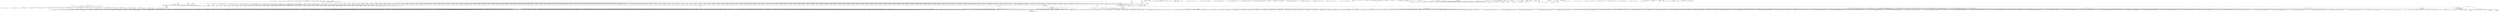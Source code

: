 digraph G {
  0 [ label="76303 systemd-oomd" shape="rectangle" ];
  1 [ label="104515 Chrome_IOThread" shape="rectangle" ];
  2 [ label="104515 chrome" shape="rectangle" ];
  3 [ label="1660 gnome-shell" shape="rectangle" ];
  4 [ label="110632 chrome" shape="rectangle" ];
  5 [ label="110628 chrome" shape="rectangle" ];
  6 [ label="1535 dbus-daemon" shape="rectangle" ];
  7 [ label="652 dbus-daemon" shape="rectangle" ];
  8 [ label="104561 Chrome_ChildIOT" shape="rectangle" ];
  9 [ label="104561 ThreadPoolForeg" shape="rectangle" ];
  10 [ label="105127 chrome" shape="rectangle" ];
  11 [ label="105127 Chrome_ChildIOT" shape="rectangle" ];
  12 [ label="1809 gdbus" shape="rectangle" ];
  13 [ label="110585 chrome" shape="rectangle" ];
  14 [ label="110585 Chrome_ChildIOT" shape="rectangle" ];
  15 [ label="1960 Xwayland" shape="rectangle" ];
  16 [ label="104560 Chrome_ChildIOT" shape="rectangle" ];
  17 [ label="104560 VizCompositorTh" shape="rectangle" ];
  18 [ label="104515 CompositorTileW" shape="rectangle" ];
  19 [ label="2084 xdg-desktop-por" shape="rectangle" ];
  20 [ label="105127 Compositor" shape="rectangle" ];
  21 [ label="1 systemd" shape="rectangle" ];
  22 [ label="104515 ThreadPoolForeg" shape="rectangle" ];
  23 [ label="104718 chrome" shape="rectangle" ];
  24 [ label="104718 Chrome_ChildIOT" shape="rectangle" ];
  25 [ label="670 irqbalance" shape="rectangle" ];
  26 [ label="105127 ThreadPoolForeg" shape="rectangle" ];
  27 [ label="105127 ServiceWorker" shape="rectangle" ];
  28 [ label="104710 chrome" shape="rectangle" ];
  29 [ label="104710 Chrome_ChildIOT" shape="rectangle" ];
  30 [ label="104735 chrome" shape="rectangle" ];
  31 [ label="104735 Chrome_ChildIOT" shape="rectangle" ];
  32 [ label="104560 chrome" shape="rectangle" ];
  33 [ label="104515 ThreadPoolSingl" shape="rectangle" ];
  34 [ label="110655 chrome" shape="rectangle" ];
  35 [ label="110655 Chrome_ChildIOT" shape="rectangle" ];
  36 [ label="110655 Compositor" shape="rectangle" ];
  37 [ label="110842 chrome" shape="rectangle" ];
  38 [ label="104515 ThreadPoolServi" shape="rectangle" ];
  39 [ label="105127 ThreadPoolSingl" shape="rectangle" ];
  40 [ label="1579 pool-tracker-mi" shape="rectangle" ];
  41 [ label="1579 tracker-miner-f" shape="rectangle" ];
  42 [ label="672 polkitd" shape="rectangle" ];
  43 [ label="678 systemd-logind" shape="rectangle" ];
  44 [ label="110628 Chrome_ChildIOT" shape="rectangle" ];
  45 [ label="110632 Chrome_ChildIOT" shape="rectangle" ];
  46 [ label="76077 systemd-journal" shape="rectangle" ];
  47 [ label="1510 systemd" shape="rectangle" ];
  48 [ label="674 in:imuxsock" shape="rectangle" ];
  49 [ label="674 rs:main" shape="rectangle" ];
  50 [ label="110864 systemd" shape="rectangle" ];
  51 [ label="110864 tracker-extract" shape="rectangle" ];
  52 [ label="110864 gdbus" shape="rectangle" ];
  53 [ label="1812 gsd-housekeepin" shape="rectangle" ];
  54 [ label="1537 gvfsd" shape="rectangle" ];
  55 [ label="15975 nautilus" shape="rectangle" ];
  56 [ label="52958 postgres" shape="rectangle" ];
  57 [ label="52959 postgres" shape="rectangle" ];
  58 [ label="52953 postgres" shape="rectangle" ];
  59 [ label="110869 postgres" shape="rectangle" ];
  60 [ label="110800 gnome-terminal-" shape="rectangle" ];
  61 [ label="110800 pool-gnome-term" shape="rectangle" ];
  62 [ label="110870 bash" shape="rectangle" ];
  63 [ label="110873 lesspipe" shape="rectangle" ];
  64 [ label="110874 basename" shape="rectangle" ];
  65 [ label="110876 dirname" shape="rectangle" ];
  66 [ label="110877 dircolors" shape="rectangle" ];
  67 [ label="647 acpid" shape="rectangle" ];
  68 [ label="74994 systemd-udevd" shape="rectangle" ];
  69 [ label="76195 systemd-timesyn" shape="rectangle" ];
  70 [ label="110882 systemd" shape="rectangle" ];
  71 [ label="110882 tracker-extract" shape="rectangle" ];
  72 [ label="110882 gdbus" shape="rectangle" ];
  73 [ label="105246 ThreadPoolForeg" shape="rectangle" ];
  74 [ label="105246 ThreadPoolServi" shape="rectangle" ];
  75 [ label="110888 postgres" shape="rectangle" ];
  76 [ label="110889 bash" shape="rectangle" ];
  77 [ label="110891 lesspipe" shape="rectangle" ];
  78 [ label="110892 basename" shape="rectangle" ];
  79 [ label="110894 dirname" shape="rectangle" ];
  80 [ label="110895 dircolors" shape="rectangle" ];
  81 [ label="78374 snapd" shape="rectangle" ];
  82 [ label="110899 cat" shape="rectangle" ];
  83 [ label="110900 postgres" shape="rectangle" ];
  84 [ label="2072 gvfsd-metadata" shape="rectangle" ];
  85 [ label="1266 upowerd" shape="rectangle" ];
  86 [ label="104515 BatteryStatusNo" shape="rectangle" ];
  87 [ label="110901 bash" shape="rectangle" ];
  88 [ label="110902 lesspipe" shape="rectangle" ];
  89 [ label="110903 basename" shape="rectangle" ];
  90 [ label="110905 dirname" shape="rectangle" ];
  91 [ label="110906 dircolors" shape="rectangle" ];
  92 [ label="110907 bash" shape="rectangle" ];
  93 [ label="110908 chrome" shape="rectangle" ];
  94 [ label="110923 chrome" shape="rectangle" ];
  95 [ label="104581 ThreadPoolForeg" shape="rectangle" ];
  96 [ label="110842 ThreadPoolForeg" shape="rectangle" ];
  97 [ label="110842 DedicatedWorker" shape="rectangle" ];
  98 [ label="104515 MemoryInfra" shape="rectangle" ];
  99 [ label="110938 bash" shape="rectangle" ];
  100 [ label="110939 lesspipe" shape="rectangle" ];
  101 [ label="110940 basename" shape="rectangle" ];
  102 [ label="110942 dirname" shape="rectangle" ];
  103 [ label="110943 dircolors" shape="rectangle" ];
  104 [ label="105127 ThreadPoolServi" shape="rectangle" ];
  105 [ label="76073 systemd-resolve" shape="rectangle" ];
  106 [ label="110944 postgres" shape="rectangle" ];
  107 [ label="110948 systemd" shape="rectangle" ];
  108 [ label="110948 tracker-extract" shape="rectangle" ];
  109 [ label="110948 gdbus" shape="rectangle" ];
  110 [ label="104581 Chrome_ChildIOT" shape="rectangle" ];
  111 [ label="2084 pool-xdg-deskto" shape="rectangle" ];
  112 [ label="1672 dbus-daemon" shape="rectangle" ];
  113 [ label="110960 systemd" shape="rectangle" ];
  114 [ label="110960 systemd-hostnam" shape="rectangle" ];
  115 [ label="650 avahi-daemon" shape="rectangle" ];
  116 [ label="105377 gdbus" shape="rectangle" ];
  117 [ label="8531 gvfsd-recent" shape="rectangle" ];
  118 [ label="105469 gedit" shape="rectangle" ];
  119 [ label="110964 postgres" shape="rectangle" ];
  120 [ label="/sys/fs/cgroup/user.slice/user-1000.slice/user@1000.service/memory.pressure" ];
  121 [ label="/sys/fs/cgroup/user.slice/user-1000.slice/user@1000.service/memory.current" ];
  122 [ label="/sys/fs/cgroup/user.slice/user-1000.slice/user@1000.service/memory.min" ];
  123 [ label="/sys/fs/cgroup/user.slice/user-1000.slice/user@1000.service/memory.low" ];
  124 [ label="/sys/fs/cgroup/user.slice/user-1000.slice/user@1000.service/memory.swap.current" ];
  125 [ label="/sys/fs/cgroup/user.slice/user-1000.slice/user@1000.service/memory.stat" ];
  126 [ label="/proc/meminfo" ];
  127 [ label="pipe:[479876]" ];
  128 [ label="/dev/input/event6" ];
  129 [ label="/run/user/1000/wayland-0" ];
  130 [ label="/proc/110632/statm" ];
  131 [ label="/proc/110632/status" ];
  132 [ label="/proc/110628/statm" ];
  133 [ label="/proc/110628/status" ];
  134 [ label="/dev/dri/card0" ];
  135 [ label="/run/user/1000/bus" ];
  136 [ label="/run/dbus/system_bus_socket" ];
  137 [ label="pipe:[480319]" ];
  138 [ label="/home/pavan/.cache/google-chrome/Profile 1/Cache/Cache_Data/9dcb3546f49ac7d2_0" ];
  139 [ label="pipe:[483639]" ];
  140 [ label="pipe:[476935]" ];
  141 [ label="/home/pavan/.config/google-chrome/Profile 1/Reporting and NEL" ];
  142 [ label="/dev/input/event4" ];
  143 [ label="@/home/pavan/.cache/ibus/dbus-KMEDuu0r" ];
  144 [ label="/proc/110585/statm" ];
  145 [ label="/proc/110585/status" ];
  146 [ label="pipe:[542502]" ];
  147 [ label="@/tmp/.X11-unix/X1" ];
  148 [ label="@/tmp/.X11-unix/X0" ];
  149 [ label="pipe:[479907]" ];
  150 [ label="/dev/urandom" ];
  151 [ label="/dev/shm/.com.google.Chrome.emGoPd" ];
  152 [ label="/dev/shm/.com.google.Chrome.WqFC2O" ];
  153 [ label="/dev/shm/.com.google.Chrome.FoPXt9" ];
  154 [ label="/dev/shm/.com.google.Chrome.GX2hCF" ];
  155 [ label="/dev/shm/.com.google.Chrome.ACMoTw" ];
  156 [ label="/dev/shm/.com.google.Chrome.tCDr2T" ];
  157 [ label="/dev/shm/.com.google.Chrome.WBRxFC" ];
  158 [ label="/dev/shm/.com.google.Chrome.jhA3Bq" ];
  159 [ label="/usr/share/applications/google-chrome.desktop" ];
  160 [ label="/usr/share/applications/org.gnome.Terminal.desktop" ];
  161 [ label="/usr/share/applications/org.gnome.Nautilus.desktop" ];
  162 [ label="/usr/share/applications/org.gnome.gedit.desktop" ];
  163 [ label="/dev/shm/.com.google.Chrome.KQwEpG" ];
  164 [ label="/dev/shm/.com.google.Chrome.lFYOqO" ];
  165 [ label="/dev/shm/.com.google.Chrome.daCe1c" ];
  166 [ label="0->ffff948944ce9540 /run/systemd/notify" ];
  167 [ label="/run/systemd/notify" ];
  168 [ label="/proc/76303/cgroup" ];
  169 [ label="/home/pavan/.config/google-chrome/Profile 1/Sessions/Session_13314079061526100" ];
  170 [ label="pipe:[480426]" ];
  171 [ label="/etc/hosts" ];
  172 [ label="/home/pavan/.pki/nssdb/cert9.db" ];
  173 [ label="/home/pavan/.cache/google-chrome/Profile 1/Cache/Cache_Data/d2dbb42e6bef2ad9_0" ];
  174 [ label="/proc/interrupts" ];
  175 [ label="/proc/stat" ];
  176 [ label="/proc/irq/20/smp_affinity" ];
  177 [ label="/proc/irq/0/smp_affinity" ];
  178 [ label="/proc/irq/1/smp_affinity" ];
  179 [ label="/proc/irq/8/smp_affinity" ];
  180 [ label="/proc/irq/12/smp_affinity" ];
  181 [ label="/proc/irq/14/smp_affinity" ];
  182 [ label="/proc/irq/15/smp_affinity" ];
  183 [ label="/home/pavan/.config/google-chrome/Profile 1/Local Extension Settings/kbfnbcaeplbcioakkpcpgfkobkghlhen/000003.log" ];
  184 [ label="/home/pavan/.config/google-chrome/Profile 1/.com.google.Chrome.ysUzNA" ];
  185 [ label="pipe:[480416]" ];
  186 [ label="pipe:[475878]" ];
  187 [ label="/home/pavan/.config/google-chrome/Profile 1/Extension State/000004.log" ];
  188 [ label="pipe:[476941]" ];
  189 [ label="pipe:[479906]" ];
  190 [ label="@00045" ];
  191 [ label="/proc/110655/statm" ];
  192 [ label="/proc/110655/status" ];
  193 [ label="pipe:[541049]" ];
  194 [ label="/proc/110842/oom_score_adj" ];
  195 [ label="/proc/110655/task/110655/status" ];
  196 [ label="/proc/110655/task/110659/status" ];
  197 [ label="/proc/110655/task/110661/status" ];
  198 [ label="/proc/110655/task/110663/status" ];
  199 [ label="/proc/110655/task/110664/status" ];
  200 [ label="/proc/110655/task/110665/status" ];
  201 [ label="/proc/110655/task/110666/status" ];
  202 [ label="/proc/110655/task/110843/status" ];
  203 [ label="/proc/110655/task/110844/status" ];
  204 [ label="/proc/110655/task/110845/status" ];
  205 [ label="/dev/shm/.com.google.Chrome.JiNPJ5" ];
  206 [ label="/proc/self/fd" ];
  207 [ label="/dev/shm/.com.google.Chrome.HEErqc (deleted)" ];
  208 [ label="/dev/shm/.com.google.Chrome.qqJQc1 (deleted)" ];
  209 [ label="/dev/shm/.com.google.Chrome.ZlKgBk (deleted)" ];
  210 [ label="/dev/shm/.com.google.Chrome.5M6sfe (deleted)" ];
  211 [ label="/dev/shm/.com.google.Chrome.jQ4H4d (deleted)" ];
  212 [ label="/dev/shm/.com.google.Chrome.C0Qp0C (deleted)" ];
  213 [ label="/home/pavan/.config/google-chrome/ClientSidePhishing/29.6/visual_model.tflite" ];
  214 [ label="/home/pavan/.cache/google-chrome/Profile 1/Cache/Cache_Data/2fafcb2da002c3e0_0" ];
  215 [ label="/proc/110842/stat" ];
  216 [ label="/proc/110842/status" ];
  217 [ label="/proc/110842/statm" ];
  218 [ label="/proc/110842/task/110842/status" ];
  219 [ label="/proc/110842/task/110846/status" ];
  220 [ label="/proc/110842/task/110847/status" ];
  221 [ label="/proc/110842/task/110848/status" ];
  222 [ label="/proc/110842/task/110849/status" ];
  223 [ label="/proc/110842/task/110850/status" ];
  224 [ label="/proc/110842/task/110852/status" ];
  225 [ label="pipe:[475741]" ];
  226 [ label="/dev/shm/.com.google.Chrome.aKTRCJ" ];
  227 [ label="/home/pavan/.cache/google-chrome/Profile 1/Cache/Cache_Data/867f957123a960e9_0" ];
  228 [ label="/dev/shm/.com.google.Chrome.2rl2G6" ];
  229 [ label="/dev/shm/.com.google.Chrome.7Hm7TE" ];
  230 [ label="/dev/shm/.com.google.Chrome.iIOAEz" ];
  231 [ label="/home/pavan/.cache/google-chrome/Profile 1/Cache/Cache_Data/8453192a3c80b1e4_0" ];
  232 [ label="/proc/110655/stat" ];
  233 [ label="/home/pavan/.config/google-chrome/Profile 1/shared_proto_db/000003.log" ];
  234 [ label="ffff948a4eb3aec0->ffff948a4eb3f2c0 /run/user/1000/bus" ];
  235 [ label="/run/systemd/users/1000" ];
  236 [ label="/proc/104515/cmdline" ];
  237 [ label="/home/pavan/.cache/tracker3/files/meta.db-shm" ];
  238 [ label="/home/pavan/.cache/tracker3/files/http%3A%2F%2Ftracker.api.gnome.org%2Fontology%2Fv3%2Ftracker%23FileSystem.db-shm" ];
  239 [ label="/home/pavan/.cache/tracker3/files/last-crawl.txt.FRA8V1" ];
  240 [ label="/etc/passwd" ];
  241 [ label="/home/pavan/.cache/tracker3/files/last-crawl.txt.XPK8V1" ];
  242 [ label="/proc/1643/stat" ];
  243 [ label="/proc/1643/cgroup" ];
  244 [ label="/proc/1/cgroup" ];
  245 [ label="/run/systemd/sessions/2" ];
  246 [ label="/etc/group" ];
  247 [ label="ffff948944cea640->ffff948944ceaa80 /run/systemd/userdb/io.systemd.DynamicUser" ];
  248 [ label="/run/systemd/inhibit/.#355eu69Ur" ];
  249 [ label="/run/systemd/inhibit/355.ref" ];
  250 [ label="ffff948944ce9dc0->ffff948944ceea40 /run/systemd/userdb/io.systemd.DynamicUser" ];
  251 [ label="/run/systemd/inhibit/.#356VVDR4Y" ];
  252 [ label="/run/systemd/inhibit/356.ref" ];
  253 [ label="/home/pavan/.cache/tracker3/files/http%3A%2F%2Ftracker.api.gnome.org%2Fontology%2Fv3%2Ftracker%23Documents.db-shm" ];
  254 [ label="/home/pavan/.cache/tracker3/files/http%3A%2F%2Ftracker.api.gnome.org%2Fontology%2Fv3%2Ftracker%23Software.db-shm" ];
  255 [ label="/home/pavan/.cache/tracker3/files/http%3A%2F%2Ftracker.api.gnome.org%2Fontology%2Fv3%2Ftracker%23Pictures.db-shm" ];
  256 [ label="/home/pavan/.cache/tracker3/files/http%3A%2F%2Ftracker.api.gnome.org%2Fontology%2Fv3%2Ftracker%23Audio.db-shm" ];
  257 [ label="/home/pavan/.cache/tracker3/files/http%3A%2F%2Ftracker.api.gnome.org%2Fontology%2Fv3%2Ftracker%23Video.db-shm" ];
  258 [ label="/dev/shm/.com.google.Chrome.DJ2lLQ" ];
  259 [ label="/dev/shm/.com.google.Chrome.42LUhO" ];
  260 [ label="/dev/shm/.com.google.Chrome.3rNxsQ" ];
  261 [ label="/dev/shm/.com.google.Chrome.dPhh9t" ];
  262 [ label="/dev/shm/.com.google.Chrome.MMHduj" ];
  263 [ label="/dev/shm/.com.google.Chrome.DqYwh3" ];
  264 [ label="/dev/shm/.com.google.Chrome.C0WTHj" ];
  265 [ label="/dev/shm/.com.google.Chrome.lEVSv0" ];
  266 [ label="/dev/shm/.com.google.Chrome.TVUQFX" ];
  267 [ label="/dev/shm/.com.google.Chrome.U6J1h3" ];
  268 [ label="/dev/shm/.com.google.Chrome.BdPuch" ];
  269 [ label="/dev/shm/.com.google.Chrome.dbVpdW" ];
  270 [ label="/dev/shm/.com.google.Chrome.wFeUCh" ];
  271 [ label="/dev/shm/.com.google.Chrome.1g7eIC" ];
  272 [ label="/dev/shm/.com.google.Chrome.AvhMtA" ];
  273 [ label="/dev/shm/.com.google.Chrome.tORWWh" ];
  274 [ label="/dev/shm/.com.google.Chrome.Lgsyjj" ];
  275 [ label="/dev/shm/.com.google.Chrome.5lRjdL" ];
  276 [ label="/dev/shm/.com.google.Chrome.Jd9W0h" ];
  277 [ label="/dev/shm/.com.google.Chrome.Bwl8rc" ];
  278 [ label="/dev/shm/.com.google.Chrome.FDWv6U" ];
  279 [ label="/dev/shm/.com.google.Chrome.fTnyq7" ];
  280 [ label="/dev/shm/.com.google.Chrome.6L4YF6" ];
  281 [ label="/dev/shm/.com.google.Chrome.ETBbj0" ];
  282 [ label="/dev/shm/.com.google.Chrome.rx7qs9" ];
  283 [ label="/dev/shm/.com.google.Chrome.GW9Yds" ];
  284 [ label="/dev/shm/.com.google.Chrome.swQHCJ" ];
  285 [ label="/dev/shm/.com.google.Chrome.zt5k1X" ];
  286 [ label="/dev/shm/.com.google.Chrome.vmf4dQ" ];
  287 [ label="/dev/shm/.com.google.Chrome.Nntg1B" ];
  288 [ label="/dev/shm/.com.google.Chrome.FXwJk7" ];
  289 [ label="/dev/shm/.com.google.Chrome.7ZYTOA" ];
  290 [ label="/dev/shm/.com.google.Chrome.OKr2oR" ];
  291 [ label="/dev/shm/.com.google.Chrome.uSNq3Q" ];
  292 [ label="/dev/shm/.com.google.Chrome.Hj4Kiz" ];
  293 [ label="/dev/shm/.com.google.Chrome.IVGfEH" ];
  294 [ label="/dev/shm/.com.google.Chrome.SZ0LFd" ];
  295 [ label="/dev/shm/.com.google.Chrome.Fm4DFy" ];
  296 [ label="/dev/shm/.com.google.Chrome.b4OUTy" ];
  297 [ label="/dev/shm/.com.google.Chrome.3SfbII" ];
  298 [ label="pipe:[534383]" ];
  299 [ label="pipe:[542654]" ];
  300 [ label="/home/pavan/.cache/google-chrome/Profile 1/Cache/Cache_Data/38abd06d1f1aad1d_0" ];
  301 [ label="/dev/shm/.com.google.Chrome.JqLueb" ];
  302 [ label="/dev/shm/.com.google.Chrome.yh7aDQ" ];
  303 [ label="/dev/shm/.com.google.Chrome.xXuEHW" ];
  304 [ label="/run/systemd/journal/stdout" ];
  305 [ label="/dev/shm/.com.google.Chrome.M78oSH" ];
  306 [ label="/sys/fs/cgroup/user.slice/user-1000.slice/user@1000.service/background.slice/tracker-extract-3.service/cgroup.events" ];
  307 [ label="/proc/110831/comm" ];
  308 [ label="/proc/110831/cgroup" ];
  309 [ label="/sys/fs/cgroup/user.slice/user-1000.slice/user@1000.service/background.slice/tracker-extract-3.service/memory.events" ];
  310 [ label="/sys/fs/cgroup/user.slice/user-1000.slice/user@1000.service/background.slice/tracker-extract-3.service/cgroup.procs" ];
  311 [ label="/sys/fs/cgroup/user.slice/user-1000.slice/user@1000.service/background.slice/tracker-extract-3.service/cgroup.threads" ];
  312 [ label="/sys/fs/cgroup/user.slice/user-1000.slice/user@1000.service/background.slice/tracker-extract-3.service/cpu.stat" ];
  313 [ label="/home/pavan/.config/google-chrome/Profile 1/Service Worker/Database/000003.log" ];
  314 [ label="/home/pavan/.cache/tracker3/files/last-crawl.txt.UZZAW1" ];
  315 [ label="/home/pavan/.cache/tracker3/files/last-crawl.txt.NIUAW1" ];
  316 [ label="/run/systemd/journal/dev-log" ];
  317 [ label="/proc/1535/comm" ];
  318 [ label="/proc/1535/cmdline" ];
  319 [ label="/proc/1535/status" ];
  320 [ label="/proc/1535/attr/current" ];
  321 [ label="/proc/1535/sessionid" ];
  322 [ label="/proc/1535/loginuid" ];
  323 [ label="/proc/1535/cgroup" ];
  324 [ label="0->ffff948a4eacc400 /run/systemd/journal/syslog" ];
  325 [ label="/run/systemd/journal/syslog" ];
  326 [ label="/sys/fs/cgroup/user.slice/user-1000.slice/user@1000.service/background.slice/tracker-extract-3.service/cgroup.subtree_control" ];
  327 [ label="/sys/fs/cgroup/user.slice/user-1000.slice/user@1000.service/background.slice/tracker-extract-3.service/memory.min" ];
  328 [ label="/sys/fs/cgroup/user.slice/user-1000.slice/user@1000.service/background.slice/tracker-extract-3.service/memory.low" ];
  329 [ label="/var/log/syslog" ];
  330 [ label="/sys/fs/cgroup/user.slice/user-1000.slice/user@1000.service/background.slice/tracker-extract-3.service/memory.high" ];
  331 [ label="/sys/fs/cgroup/user.slice/user-1000.slice/user@1000.service/background.slice/tracker-extract-3.service/memory.max" ];
  332 [ label="/sys/fs/cgroup/user.slice/user-1000.slice/user@1000.service/background.slice/tracker-extract-3.service/memory.swap.max" ];
  333 [ label="/sys/fs/cgroup/user.slice/user-1000.slice/user@1000.service/background.slice/tracker-extract-3.service/memory.oom.group" ];
  334 [ label="/proc/sys/kernel/pid_max" ];
  335 [ label="/proc/sys/kernel/threads-max" ];
  336 [ label="/sys/fs/cgroup/user.slice/user-1000.slice/user@1000.service/background.slice/tracker-extract-3.service/pids.max" ];
  337 [ label="/proc/110864/stat" ];
  338 [ label="ffff948944ce8440->ffff948944cefb40 /run/systemd/journal/stdout" ];
  339 [ label="/sys/module/apparmor/parameters/enabled" ];
  340 [ label="/proc/sys/kernel/cap_last_cap" ];
  341 [ label="/run/systemd/journal/socket" ];
  342 [ label="/proc/1510/comm" ];
  343 [ label="/proc/1510/cmdline" ];
  344 [ label="/proc/1510/status" ];
  345 [ label="/proc/1510/attr/current" ];
  346 [ label="/proc/1510/sessionid" ];
  347 [ label="/proc/1510/loginuid" ];
  348 [ label="/proc/1510/cgroup" ];
  349 [ label="/run/systemd/journal/streams/.#8:543180vTwOau" ];
  350 [ label="/proc/76077/cgroup" ];
  351 [ label="/usr/lib/x86_64-linux-gnu/tracker-miners-3.0/libtracker-miner-3.0.so" ];
  352 [ label="/usr/lib/x86_64-linux-gnu/tracker-miners-3.0/libtracker-extract.so" ];
  353 [ label="/lib/x86_64-linux-gnu/libglib-2.0.so.0" ];
  354 [ label="/lib/x86_64-linux-gnu/libgio-2.0.so.0" ];
  355 [ label="/lib/x86_64-linux-gnu/libgobject-2.0.so.0" ];
  356 [ label="/lib/x86_64-linux-gnu/libgmodule-2.0.so.0" ];
  357 [ label="/lib/x86_64-linux-gnu/libtracker-sparql-3.0.so.0" ];
  358 [ label="/lib/x86_64-linux-gnu/libgsf-1.so.114" ];
  359 [ label="/lib/x86_64-linux-gnu/libseccomp.so.2" ];
  360 [ label="/lib/x86_64-linux-gnu/libc.so.6" ];
  361 [ label="/lib/x86_64-linux-gnu/libnm.so.0" ];
  362 [ label="/lib/x86_64-linux-gnu/libm.so.6" ];
  363 [ label="/lib/x86_64-linux-gnu/libblkid.so.1" ];
  364 [ label="/lib/x86_64-linux-gnu/libicui18n.so.70" ];
  365 [ label="/lib/x86_64-linux-gnu/libexempi.so.8" ];
  366 [ label="/lib/x86_64-linux-gnu/libexif.so.12" ];
  367 [ label="/lib/x86_64-linux-gnu/libpcre.so.3" ];
  368 [ label="/lib/x86_64-linux-gnu/libz.so.1" ];
  369 [ label="/lib/x86_64-linux-gnu/libmount.so.1" ];
  370 [ label="/lib/x86_64-linux-gnu/libselinux.so.1" ];
  371 [ label="/lib/x86_64-linux-gnu/libffi.so.8" ];
  372 [ label="/lib/x86_64-linux-gnu/libstemmer.so.0d" ];
  373 [ label="/lib/x86_64-linux-gnu/libicuuc.so.70" ];
  374 [ label="/lib/x86_64-linux-gnu/libsqlite3.so.0" ];
  375 [ label="/lib/x86_64-linux-gnu/libjson-glib-1.0.so.0" ];
  376 [ label="/lib/x86_64-linux-gnu/libxml2.so.2" ];
  377 [ label="/lib/x86_64-linux-gnu/libbz2.so.1.0" ];
  378 [ label="/lib/x86_64-linux-gnu/libgnutls.so.30" ];
  379 [ label="/lib/x86_64-linux-gnu/libudev.so.1" ];
  380 [ label="/lib/x86_64-linux-gnu/libstdc++.so.6" ];
  381 [ label="/lib/x86_64-linux-gnu/libgcc_s.so.1" ];
  382 [ label="/lib/x86_64-linux-gnu/libexpat.so.1" ];
  383 [ label="/lib/x86_64-linux-gnu/libpcre2-8.so.0" ];
  384 [ label="/lib/x86_64-linux-gnu/libicudata.so.70" ];
  385 [ label="/lib/x86_64-linux-gnu/liblzma.so.5" ];
  386 [ label="/lib/x86_64-linux-gnu/libp11-kit.so.0" ];
  387 [ label="/lib/x86_64-linux-gnu/libidn2.so.0" ];
  388 [ label="/lib/x86_64-linux-gnu/libunistring.so.2" ];
  389 [ label="/lib/x86_64-linux-gnu/libtasn1.so.6" ];
  390 [ label="/lib/x86_64-linux-gnu/libnettle.so.8" ];
  391 [ label="/lib/x86_64-linux-gnu/libhogweed.so.6" ];
  392 [ label="/lib/x86_64-linux-gnu/libgmp.so.10" ];
  393 [ label="/proc/filesystems" ];
  394 [ label="/usr/share/tracker3-miners/domain-ontologies/default.rule" ];
  395 [ label="/usr/share/locale/locale.alias" ];
  396 [ label="/usr/lib/x86_64-linux-gnu/gio/modules/giomodule.cache" ];
  397 [ label="/usr/lib/x86_64-linux-gnu/gio/modules/libgvfsdbus.so" ];
  398 [ label="/usr/lib/x86_64-linux-gnu/gvfs/libgvfscommon.so" ];
  399 [ label="ffff948a4eb3f2c0->ffff948a4eb3aec0 /run/user/1000/bus" ];
  400 [ label="/proc/110864/cmdline" ];
  401 [ label="/proc/self/mountinfo" ];
  402 [ label="/run/mount/utab" ];
  403 [ label="/run/blkid/blkid.tab" ];
  404 [ label="/dev/sr0" ];
  405 [ label="/usr/lib/x86_64-linux-gnu/gio/modules/libdconfsettings.so" ];
  406 [ label="/usr/share/tracker3-miners/extract-rules/10-abw.rule" ];
  407 [ label="/usr/share/tracker3-miners/extract-rules/10-bmp.rule" ];
  408 [ label="/usr/share/tracker3-miners/extract-rules/10-comics.rule" ];
  409 [ label="/usr/share/tracker3-miners/extract-rules/10-desktop.rule" ];
  410 [ label="/usr/share/tracker3-miners/extract-rules/10-ebooks.rule" ];
  411 [ label="/usr/share/tracker3-miners/extract-rules/10-epub.rule" ];
  412 [ label="/usr/share/tracker3-miners/extract-rules/10-folder.rule" ];
  413 [ label="/usr/share/tracker3-miners/extract-rules/10-gif.rule" ];
  414 [ label="/usr/share/tracker3-miners/extract-rules/10-html.rule" ];
  415 [ label="/usr/share/tracker3-miners/extract-rules/10-ico.rule" ];
  416 [ label="/usr/share/tracker3-miners/extract-rules/10-jpeg.rule" ];
  417 [ label="/usr/share/tracker3-miners/extract-rules/10-mp3.rule" ];
  418 [ label="/usr/share/tracker3-miners/extract-rules/10-msoffice.rule" ];
  419 [ label="/usr/share/tracker3-miners/extract-rules/10-oasis.rule" ];
  420 [ label="/usr/share/tracker3-miners/extract-rules/10-pdf.rule" ];
  421 [ label="/usr/share/tracker3-miners/extract-rules/10-png.rule" ];
  422 [ label="/usr/share/tracker3-miners/extract-rules/10-ps.rule" ];
  423 [ label="/usr/share/tracker3-miners/extract-rules/10-raw.rule" ];
  424 [ label="/usr/share/tracker3-miners/extract-rules/10-svg.rule" ];
  425 [ label="/usr/share/tracker3-miners/extract-rules/10-tiff.rule" ];
  426 [ label="/usr/share/tracker3-miners/extract-rules/10-xps.rule" ];
  427 [ label="/usr/share/tracker3-miners/extract-rules/11-msoffice-xml.rule" ];
  428 [ label="/usr/share/tracker3-miners/extract-rules/15-executable.rule" ];
  429 [ label="/usr/share/tracker3-miners/extract-rules/15-games.rule" ];
  430 [ label="/usr/share/tracker3-miners/extract-rules/15-gstreamer-guess.rule" ];
  431 [ label="/usr/share/tracker3-miners/extract-rules/15-playlist.rule" ];
  432 [ label="/usr/share/tracker3-miners/extract-rules/15-text.rule" ];
  433 [ label="/usr/share/tracker3-miners/extract-rules/90-disc-generic.rule" ];
  434 [ label="/usr/share/tracker3-miners/extract-rules/90-gstreamer-audio-generic.rule" ];
  435 [ label="/usr/share/tracker3-miners/extract-rules/90-gstreamer-video-generic.rule" ];
  436 [ label="/usr/lib/x86_64-linux-gnu/tracker-miners-3.0/extract-modules/libextract-abw.so" ];
  437 [ label="/usr/lib/x86_64-linux-gnu/tracker-miners-3.0/extract-modules/libextract-bmp.so" ];
  438 [ label="/usr/lib/x86_64-linux-gnu/tracker-miners-3.0/extract-modules/libextract-desktop.so" ];
  439 [ label="/usr/lib/x86_64-linux-gnu/tracker-miners-3.0/extract-modules/libextract-epub.so" ];
  440 [ label="/usr/lib/x86_64-linux-gnu/tracker-miners-3.0/extract-modules/libextract-gif.so" ];
  441 [ label="/lib/x86_64-linux-gnu/libgif.so.7" ];
  442 [ label="/usr/lib/x86_64-linux-gnu/tracker-miners-3.0/extract-modules/libextract-html.so" ];
  443 [ label="/usr/lib/x86_64-linux-gnu/tracker-miners-3.0/extract-modules/libextract-icon.so" ];
  444 [ label="/usr/lib/x86_64-linux-gnu/tracker-miners-3.0/extract-modules/libextract-jpeg.so" ];
  445 [ label="/lib/x86_64-linux-gnu/libjpeg.so.8" ];
  446 [ label="/usr/lib/x86_64-linux-gnu/tracker-miners-3.0/extract-modules/libextract-mp3.so" ];
  447 [ label="/usr/lib/x86_64-linux-gnu/tracker-miners-3.0/extract-modules/libextract-msoffice.so" ];
  448 [ label="/usr/lib/x86_64-linux-gnu/tracker-miners-3.0/extract-modules/libextract-oasis.so" ];
  449 [ label="/usr/lib/x86_64-linux-gnu/tracker-miners-3.0/extract-modules/libextract-pdf.so" ];
  450 [ label="/lib/x86_64-linux-gnu/libpoppler-glib.so.8" ];
  451 [ label="/lib/x86_64-linux-gnu/libpoppler.so.118" ];
  452 [ label="/lib/x86_64-linux-gnu/libcairo.so.2" ];
  453 [ label="/lib/x86_64-linux-gnu/libfreetype.so.6" ];
  454 [ label="/lib/x86_64-linux-gnu/libfontconfig.so.1" ];
  455 [ label="/lib/x86_64-linux-gnu/libopenjp2.so.7" ];
  456 [ label="/lib/x86_64-linux-gnu/liblcms2.so.2" ];
  457 [ label="/lib/x86_64-linux-gnu/libpng16.so.16" ];
  458 [ label="/lib/x86_64-linux-gnu/libtiff.so.5" ];
  459 [ label="/lib/x86_64-linux-gnu/libnss3.so" ];
  460 [ label="/lib/x86_64-linux-gnu/libsmime3.so" ];
  461 [ label="/lib/x86_64-linux-gnu/libplc4.so" ];
  462 [ label="/lib/x86_64-linux-gnu/libnspr4.so" ];
  463 [ label="/lib/x86_64-linux-gnu/libpixman-1.so.0" ];
  464 [ label="/lib/x86_64-linux-gnu/libxcb-shm.so.0" ];
  465 [ label="/lib/x86_64-linux-gnu/libxcb.so.1" ];
  466 [ label="/lib/x86_64-linux-gnu/libxcb-render.so.0" ];
  467 [ label="/lib/x86_64-linux-gnu/libXrender.so.1" ];
  468 [ label="/lib/x86_64-linux-gnu/libX11.so.6" ];
  469 [ label="/lib/x86_64-linux-gnu/libXext.so.6" ];
  470 [ label="/lib/x86_64-linux-gnu/libbrotlidec.so.1" ];
  471 [ label="/lib/x86_64-linux-gnu/libuuid.so.1" ];
  472 [ label="/lib/x86_64-linux-gnu/libwebp.so.7" ];
  473 [ label="/lib/x86_64-linux-gnu/libzstd.so.1" ];
  474 [ label="/lib/x86_64-linux-gnu/libjbig.so.0" ];
  475 [ label="/lib/x86_64-linux-gnu/libdeflate.so.0" ];
  476 [ label="/lib/x86_64-linux-gnu/libnssutil3.so" ];
  477 [ label="/lib/x86_64-linux-gnu/libplds4.so" ];
  478 [ label="/lib/x86_64-linux-gnu/libXau.so.6" ];
  479 [ label="/lib/x86_64-linux-gnu/libXdmcp.so.6" ];
  480 [ label="/lib/x86_64-linux-gnu/libbrotlicommon.so.1" ];
  481 [ label="/lib/x86_64-linux-gnu/libbsd.so.0" ];
  482 [ label="/lib/x86_64-linux-gnu/libmd.so.0" ];
  483 [ label="/usr/lib/x86_64-linux-gnu/tracker-miners-3.0/extract-modules/libextract-png.so" ];
  484 [ label="/usr/lib/x86_64-linux-gnu/tracker-miners-3.0/extract-modules/libextract-ps.so" ];
  485 [ label="/usr/lib/x86_64-linux-gnu/tracker-miners-3.0/extract-modules/libextract-raw.so" ];
  486 [ label="/lib/x86_64-linux-gnu/libgexiv2.so.2" ];
  487 [ label="/lib/x86_64-linux-gnu/libexiv2.so.27" ];
  488 [ label="/usr/lib/x86_64-linux-gnu/tracker-miners-3.0/extract-modules/libextract-tiff.so" ];
  489 [ label="/usr/lib/x86_64-linux-gnu/tracker-miners-3.0/extract-modules/libextract-xps.so" ];
  490 [ label="/lib/x86_64-linux-gnu/libgxps.so.2" ];
  491 [ label="/lib/x86_64-linux-gnu/libarchive.so.13" ];
  492 [ label="/lib/x86_64-linux-gnu/libacl.so.1" ];
  493 [ label="/lib/x86_64-linux-gnu/liblz4.so.1" ];
  494 [ label="/usr/lib/x86_64-linux-gnu/tracker-miners-3.0/extract-modules/libextract-msoffice-xml.so" ];
  495 [ label="/usr/lib/x86_64-linux-gnu/tracker-miners-3.0/extract-modules/libextract-gstreamer.so" ];
  496 [ label="/lib/x86_64-linux-gnu/libgstreamer-1.0.so.0" ];
  497 [ label="/lib/x86_64-linux-gnu/libgstpbutils-1.0.so.0" ];
  498 [ label="/lib/x86_64-linux-gnu/libcue.so.2" ];
  499 [ label="/lib/x86_64-linux-gnu/libunwind.so.8" ];
  500 [ label="/lib/x86_64-linux-gnu/libdw.so.1" ];
  501 [ label="/lib/x86_64-linux-gnu/libgstvideo-1.0.so.0" ];
  502 [ label="/lib/x86_64-linux-gnu/libgstaudio-1.0.so.0" ];
  503 [ label="/lib/x86_64-linux-gnu/libgsttag-1.0.so.0" ];
  504 [ label="/lib/x86_64-linux-gnu/libgstbase-1.0.so.0" ];
  505 [ label="/lib/x86_64-linux-gnu/libelf.so.1" ];
  506 [ label="/lib/x86_64-linux-gnu/liborc-0.4.so.0" ];
  507 [ label="/lib/x86_64-linux-gnu/libdebuginfod.so.1" ];
  508 [ label="/lib/x86_64-linux-gnu/libcurl-gnutls.so.4" ];
  509 [ label="/lib/x86_64-linux-gnu/libnghttp2.so.14" ];
  510 [ label="/lib/x86_64-linux-gnu/librtmp.so.1" ];
  511 [ label="/lib/x86_64-linux-gnu/libssh.so.4" ];
  512 [ label="/lib/x86_64-linux-gnu/libpsl.so.5" ];
  513 [ label="/lib/x86_64-linux-gnu/libgssapi_krb5.so.2" ];
  514 [ label="/lib/x86_64-linux-gnu/libldap-2.5.so.0" ];
  515 [ label="/lib/x86_64-linux-gnu/liblber-2.5.so.0" ];
  516 [ label="/lib/x86_64-linux-gnu/libcrypto.so.3" ];
  517 [ label="/lib/x86_64-linux-gnu/libkrb5.so.3" ];
  518 [ label="/lib/x86_64-linux-gnu/libk5crypto.so.3" ];
  519 [ label="/lib/x86_64-linux-gnu/libcom_err.so.2" ];
  520 [ label="/lib/x86_64-linux-gnu/libkrb5support.so.0" ];
  521 [ label="/lib/x86_64-linux-gnu/libsasl2.so.2" ];
  522 [ label="/lib/x86_64-linux-gnu/libkeyutils.so.1" ];
  523 [ label="/lib/x86_64-linux-gnu/libresolv.so.2" ];
  524 [ label="/usr/lib/x86_64-linux-gnu/tracker-miners-3.0/extract-modules/libextract-playlist.so" ];
  525 [ label="/lib/x86_64-linux-gnu/libtotem-plparser.so.18" ];
  526 [ label="/lib/x86_64-linux-gnu/libgcrypt.so.20" ];
  527 [ label="/lib/x86_64-linux-gnu/libgpg-error.so.0" ];
  528 [ label="/usr/lib/x86_64-linux-gnu/tracker-miners-3.0/extract-modules/libextract-text.so" ];
  529 [ label="/usr/lib/x86_64-linux-gnu/tracker-miners-3.0/extract-modules/libextract-disc-generic.so" ];
  530 [ label="/usr/lib/x86_64-linux-gnu/gio/modules/libgioremote-volume-monitor.so" ];
  531 [ label="/usr/share/gvfs/remote-volume-monitors/goa.monitor" ];
  532 [ label="/usr/share/gvfs/remote-volume-monitors/udisks2.monitor" ];
  533 [ label="/usr/share/gvfs/remote-volume-monitors/gphoto2.monitor" ];
  534 [ label="/usr/share/gvfs/remote-volume-monitors/afc.monitor" ];
  535 [ label="/usr/share/gvfs/remote-volume-monitors/mtp.monitor" ];
  536 [ label="/home/pavan/.cache/google-chrome/Profile 1/Cache/Cache_Data/4ae52b8b0708c01c_0" ];
  537 [ label="/home/pavan/.cache/google-chrome/Profile 1/Cache/Cache_Data/a62d2cc1826858b0_0" ];
  538 [ label="/home/pavan/.config/google-chrome/Profile 1/.com.google.Chrome.MZ2h0k" ];
  539 [ label="/usr/share/icons/Yaru/scalable/actions/go-previous-symbolic.svg" ];
  540 [ label="/usr/share/icons/Yaru/scalable/actions/go-next-symbolic.svg" ];
  541 [ label="/usr/share/icons/Yaru/scalable/actions/view-list-symbolic.svg" ];
  542 [ label="/usr/share/icons/Yaru/scalable/ui/pan-down-symbolic.svg" ];
  543 [ label="/usr/share/icons/Yaru/scalable/actions/open-menu-symbolic.svg" ];
  544 [ label="/usr/share/icons/Yaru/scalable/places/user-home-symbolic.svg" ];
  545 [ label="/usr/share/icons/Yaru/scalable/actions/view-more-symbolic.svg" ];
  546 [ label="/usr/share/icons/Yaru/scalable/ui/window-close-symbolic.svg" ];
  547 [ label="/usr/share/icons/Yaru/scalable/actions/edit-find-symbolic.svg" ];
  548 [ label="/usr/share/icons/Yaru/scalable/actions/document-open-recent-symbolic.svg" ];
  549 [ label="/usr/share/icons/Yaru/scalable/status/starred-symbolic.svg" ];
  550 [ label="/usr/share/icons/Yaru/scalable/places/folder-documents-symbolic.svg" ];
  551 [ label="/usr/share/icons/Yaru/scalable/places/folder-download-symbolic.svg" ];
  552 [ label="/usr/share/icons/Yaru/scalable/places/folder-music-symbolic.svg" ];
  553 [ label="/usr/share/icons/Yaru/scalable/places/folder-pictures-symbolic.svg" ];
  554 [ label="/usr/share/icons/Yaru/scalable/places/folder-videos-symbolic.svg" ];
  555 [ label="/usr/share/icons/Yaru/scalable/status/user-trash-full-symbolic.svg" ];
  556 [ label="/usr/share/icons/Yaru/scalable/devices/drive-removable-media-symbolic.svg" ];
  557 [ label="/usr/share/icons/Yaru/scalable/devices/media-optical-symbolic.svg" ];
  558 [ label="/usr/share/icons/Yaru/scalable/actions/list-add-symbolic.svg" ];
  559 [ label="/proc/15975/attr/current" ];
  560 [ label="/var/run/postgresql/14-main.pg_stat_tmp/global.stat" ];
  561 [ label="/var/run/postgresql/14-main.pg_stat_tmp/db_0.tmp" ];
  562 [ label="/var/run/postgresql/14-main.pg_stat_tmp/global.tmp" ];
  563 [ label="/var/lib/postgresql/14/main/postmaster.pid" ];
  564 [ label="/proc/self/oom_score_adj" ];
  565 [ label="/var/lib/postgresql/14/main/global/pg_filenode.map" ];
  566 [ label="/var/lib/postgresql/14/main/global/pg_internal.init" ];
  567 [ label="/var/lib/postgresql/14/main/base/1/PG_VERSION" ];
  568 [ label="/var/lib/postgresql/14/main/base/1/pg_filenode.map" ];
  569 [ label="/var/lib/postgresql/14/main/base/1/pg_internal.init" ];
  570 [ label="/var/run/postgresql/14-main.pg_stat_tmp/db_1.tmp" ];
  571 [ label="/var/run/postgresql/14-main.pg_stat_tmp/db_1.stat" ];
  572 [ label="/var/run/postgresql/14-main.pg_stat_tmp/db_0.stat" ];
  573 [ label="/proc/110800/attr/current" ];
  574 [ label="/etc/shells" ];
  575 [ label="/proc/110800/cgroup" ];
  576 [ label="/lib/x86_64-linux-gnu/libtinfo.so.6" ];
  577 [ label="/etc/nsswitch.conf" ];
  578 [ label="/proc/110870/stat" ];
  579 [ label="/run/user/1000/systemd/transient/vte-spawn-ca8d9864-8fd3-41b4-a366-e2db47035a21.scope" ];
  580 [ label="/lib/terminfo/x/xterm-256color" ];
  581 [ label="/etc/bash.bashrc" ];
  582 [ label="/home/pavan/.bashrc" ];
  583 [ label="/home/pavan/.bash_history" ];
  584 [ label="/usr/lib/systemd/user/vte-spawn-.scope.d/defaults.conf" ];
  585 [ label="/sys/fs/cgroup/user.slice/user-1000.slice/user@1000.service/app.slice/app-org.gnome.Terminal.slice/vte-spawn-ca8d9864-8fd3-41b4-a366-e2db47035a21.scope/cgroup.subtree_control" ];
  586 [ label="/sys/fs/cgroup/user.slice/user-1000.slice/user@1000.service/app.slice/app-org.gnome.Terminal.slice/vte-spawn-ca8d9864-8fd3-41b4-a366-e2db47035a21.scope/memory.min" ];
  587 [ label="/sys/fs/cgroup/user.slice/user-1000.slice/user@1000.service/app.slice/app-org.gnome.Terminal.slice/vte-spawn-ca8d9864-8fd3-41b4-a366-e2db47035a21.scope/memory.low" ];
  588 [ label="/sys/fs/cgroup/user.slice/user-1000.slice/user@1000.service/app.slice/app-org.gnome.Terminal.slice/vte-spawn-ca8d9864-8fd3-41b4-a366-e2db47035a21.scope/memory.high" ];
  589 [ label="/sys/fs/cgroup/user.slice/user-1000.slice/user@1000.service/app.slice/app-org.gnome.Terminal.slice/vte-spawn-ca8d9864-8fd3-41b4-a366-e2db47035a21.scope/memory.max" ];
  590 [ label="/sys/fs/cgroup/user.slice/user-1000.slice/user@1000.service/app.slice/app-org.gnome.Terminal.slice/vte-spawn-ca8d9864-8fd3-41b4-a366-e2db47035a21.scope/memory.swap.max" ];
  591 [ label="/sys/fs/cgroup/user.slice/user-1000.slice/user@1000.service/app.slice/app-org.gnome.Terminal.slice/vte-spawn-ca8d9864-8fd3-41b4-a366-e2db47035a21.scope/memory.oom.group" ];
  592 [ label="/sys/fs/cgroup/user.slice/user-1000.slice/user@1000.service/app.slice/app-org.gnome.Terminal.slice/vte-spawn-ca8d9864-8fd3-41b4-a366-e2db47035a21.scope/pids.max" ];
  593 [ label="/sys/fs/cgroup/user.slice/user-1000.slice/user@1000.service/app.slice/app-org.gnome.Terminal.slice/vte-spawn-ca8d9864-8fd3-41b4-a366-e2db47035a21.scope/cpu.stat" ];
  594 [ label="/sys/fs/cgroup/user.slice/user-1000.slice/user@1000.service/app.slice/app-org.gnome.Terminal.slice/vte-spawn-ca8d9864-8fd3-41b4-a366-e2db47035a21.scope/cgroup.procs" ];
  595 [ label="/sys/fs/cgroup/user.slice/user-1000.slice/user@1000.service/app.slice/app-org.gnome.Terminal.slice/vte-spawn-ca8d9864-8fd3-41b4-a366-e2db47035a21.scope/cgroup.events" ];
  596 [ label="/usr/bin/lesspipe" ];
  597 [ label="/usr/share/bash-completion/bash_completion" ];
  598 [ label="/etc/bash_completion.d/apport_completion" ];
  599 [ label="/dev/null" ];
  600 [ label="/etc/inputrc" ];
  601 [ label="/dev/ptmx" ];
  602 [ label="/usr/share/icons/Yaru/scalable/ui/window-minimize-symbolic.svg" ];
  603 [ label="/usr/share/icons/Yaru/scalable/ui/window-restore-symbolic.svg" ];
  604 [ label="/usr/share/icons/Yaru/scalable/actions/media-eject-symbolic.svg" ];
  605 [ label="/home/pavan/.config/google-chrome/Profile 1/GCM Store/000003.log" ];
  606 [ label="/dev/input/event2" ];
  607 [ label="/home/pavan/.config/google-chrome/Profile 1/.com.google.Chrome.bU7Zvq" ];
  608 [ label="/home/pavan/.config/google-chrome/Profile 1/Sync Data/.com.google.Chrome.eubQCV" ];
  609 [ label="/home/pavan/.config/google-chrome/Profile 1/Sync Data/LevelDB/000025.log" ];
  610 [ label="/home/pavan/.config/google-chrome/Profile 1/.com.google.Chrome.xD8OLG" ];
  611 [ label="/proc/110864/comm" ];
  612 [ label="/proc/110864/cgroup" ];
  613 [ label="/home/pavan/.cache/google-chrome/Profile 1/Cache/Cache_Data/3fb0adebee48c67a_0" ];
  614 [ label="/home/pavan/.config/google-chrome/Profile 1/.com.google.Chrome.XhA1j7" ];
  615 [ label="0->ffff948a4743dd80 /run/systemd/notify" ];
  616 [ label="0->ffff948944ce8440 /run/systemd/notify" ];
  617 [ label="/proc/74994/cgroup" ];
  618 [ label="/proc/76195/cgroup" ];
  619 [ label="/home/pavan/.config/google-chrome/Profile 1/Cookies" ];
  620 [ label="/home/pavan/Downloads/test.sh" ];
  621 [ label="/home/pavan/.cache/tracker3/files/last-crawl.txt.EEZCW1" ];
  622 [ label="/home/pavan/.cache/tracker3/files/last-crawl.txt.UILDW1" ];
  623 [ label="/proc/110882/stat" ];
  624 [ label="ffff948a4eb3aec0->ffff948a4eb3f2c0 /run/systemd/journal/stdout" ];
  625 [ label="/run/systemd/journal/streams/.#8:543203dPx2c3" ];
  626 [ label="ffff948a4d15d0c0->ffff948a4d15b740 /run/user/1000/bus" ];
  627 [ label="/proc/110882/cmdline" ];
  628 [ label="pipe:[483770]" ];
  629 [ label="/var/lib/postgresql/14/main/base/13795/PG_VERSION" ];
  630 [ label="/var/lib/postgresql/14/main/base/13795/pg_filenode.map" ];
  631 [ label="/var/lib/postgresql/14/main/base/13795/pg_internal.init" ];
  632 [ label="/var/run/postgresql/14-main.pg_stat_tmp/db_13795.tmp" ];
  633 [ label="/var/run/postgresql/14-main.pg_stat_tmp/db_13795.stat" ];
  634 [ label="/proc/110889/stat" ];
  635 [ label="/run/user/1000/systemd/transient/vte-spawn-c63c3119-b36c-449f-acf9-ff55bc8b61ca.scope" ];
  636 [ label="/sys/fs/cgroup/user.slice/user-1000.slice/user@1000.service/app.slice/app-org.gnome.Terminal.slice/vte-spawn-c63c3119-b36c-449f-acf9-ff55bc8b61ca.scope/cgroup.subtree_control" ];
  637 [ label="/sys/fs/cgroup/user.slice/user-1000.slice/user@1000.service/app.slice/app-org.gnome.Terminal.slice/vte-spawn-c63c3119-b36c-449f-acf9-ff55bc8b61ca.scope/memory.min" ];
  638 [ label="/sys/fs/cgroup/user.slice/user-1000.slice/user@1000.service/app.slice/app-org.gnome.Terminal.slice/vte-spawn-c63c3119-b36c-449f-acf9-ff55bc8b61ca.scope/memory.low" ];
  639 [ label="/sys/fs/cgroup/user.slice/user-1000.slice/user@1000.service/app.slice/app-org.gnome.Terminal.slice/vte-spawn-c63c3119-b36c-449f-acf9-ff55bc8b61ca.scope/memory.high" ];
  640 [ label="/sys/fs/cgroup/user.slice/user-1000.slice/user@1000.service/app.slice/app-org.gnome.Terminal.slice/vte-spawn-c63c3119-b36c-449f-acf9-ff55bc8b61ca.scope/memory.max" ];
  641 [ label="/sys/fs/cgroup/user.slice/user-1000.slice/user@1000.service/app.slice/app-org.gnome.Terminal.slice/vte-spawn-c63c3119-b36c-449f-acf9-ff55bc8b61ca.scope/memory.swap.max" ];
  642 [ label="/sys/fs/cgroup/user.slice/user-1000.slice/user@1000.service/app.slice/app-org.gnome.Terminal.slice/vte-spawn-c63c3119-b36c-449f-acf9-ff55bc8b61ca.scope/memory.oom.group" ];
  643 [ label="/sys/fs/cgroup/user.slice/user-1000.slice/user@1000.service/app.slice/app-org.gnome.Terminal.slice/vte-spawn-c63c3119-b36c-449f-acf9-ff55bc8b61ca.scope/pids.max" ];
  644 [ label="/sys/fs/cgroup/user.slice/user-1000.slice/user@1000.service/app.slice/app-org.gnome.Terminal.slice/vte-spawn-c63c3119-b36c-449f-acf9-ff55bc8b61ca.scope/cpu.stat" ];
  645 [ label="/sys/fs/cgroup/user.slice/user-1000.slice/user@1000.service/app.slice/app-org.gnome.Terminal.slice/vte-spawn-c63c3119-b36c-449f-acf9-ff55bc8b61ca.scope/cgroup.procs" ];
  646 [ label="/sys/fs/cgroup/user.slice/user-1000.slice/user@1000.service/app.slice/app-org.gnome.Terminal.slice/vte-spawn-c63c3119-b36c-449f-acf9-ff55bc8b61ca.scope/cgroup.events" ];
  647 [ label="10.0.2.15:0" ];
  648 [ label="ffff948a4eacbb80->ffff948a4aff4840 /run/systemd/notify" ];
  649 [ label="/proc/78374/cgroup" ];
  650 [ label="/var/lib/snapd/assertions/asserts-v0/model/16/generic/generic-classic/active" ];
  651 [ label="/var/lib/snapd/assertions/asserts-v0/serial/generic/generic-classic/19fdb67c-8ef5-46cb-9a9e-0fd0a4cb6f31/active" ];
  652 [ label="/proc/110882/comm" ];
  653 [ label="/proc/110882/cgroup" ];
  654 [ label="/home/pavan/.cache/google-chrome/Profile 1/Cache/Cache_Data/index-dir/temp-index" ];
  655 [ label="/var/lib/postgresql/14/main/base/16393/PG_VERSION" ];
  656 [ label="/var/lib/postgresql/14/main/base/16393/pg_filenode.map" ];
  657 [ label="/var/lib/postgresql/14/main/base/16393/pg_internal.init" ];
  658 [ label="/var/run/postgresql/14-main.pg_stat_tmp/db_16393.tmp" ];
  659 [ label="/var/run/postgresql/14-main.pg_stat_tmp/db_16393.stat" ];
  660 [ label="/home/pavan/.local/share/gvfs-metadata/home.KLP8V1" ];
  661 [ label="/home/pavan/.local/share/gvfs-metadata/home-0b89f82e.log.3GV8V1" ];
  662 [ label="/sys/devices/LNXSYSTM:00/LNXSYBUS:00/PNP0A03:00/PNP0C0A:00/power_supply/BAT0/present" ];
  663 [ label="/sys/devices/LNXSYSTM:00/LNXSYBUS:00/PNP0A03:00/PNP0C0A:00/power_supply/BAT0/energy_now" ];
  664 [ label="/sys/devices/LNXSYSTM:00/LNXSYBUS:00/PNP0A03:00/PNP0C0A:00/power_supply/BAT0/voltage_min_design" ];
  665 [ label="/sys/devices/LNXSYSTM:00/LNXSYBUS:00/PNP0A03:00/PNP0C0A:00/power_supply/BAT0/status" ];
  666 [ label="/sys/devices/LNXSYSTM:00/LNXSYBUS:00/PNP0A03:00/PNP0C0A:00/power_supply/BAT0/power_now" ];
  667 [ label="/sys/devices/LNXSYSTM:00/LNXSYBUS:00/PNP0A03:00/PNP0C0A:00/power_supply/BAT0/voltage_now" ];
  668 [ label="/sys/devices/LNXSYSTM:00/LNXSYBUS:00/PNP0A03:00/PNP0C0A:00/power_supply/BAT0/capacity" ];
  669 [ label="/sys/devices/LNXSYSTM:00/LNXSYBUS:00/PNP0A03:00/PNP0C0A:00/power_supply/BAT0/cycle_count" ];
  670 [ label="/sys/kernel/security/apparmor/.access" ];
  671 [ label="pipe:[480407]" ];
  672 [ label="/proc/110901/stat" ];
  673 [ label="/run/user/1000/systemd/transient/vte-spawn-fec5782a-328b-4cfc-a2b5-c1c1fb8c9ae9.scope" ];
  674 [ label="/sys/fs/cgroup/user.slice/user-1000.slice/user@1000.service/app.slice/app-org.gnome.Terminal.slice/vte-spawn-fec5782a-328b-4cfc-a2b5-c1c1fb8c9ae9.scope/cgroup.subtree_control" ];
  675 [ label="/sys/fs/cgroup/user.slice/user-1000.slice/user@1000.service/app.slice/app-org.gnome.Terminal.slice/vte-spawn-fec5782a-328b-4cfc-a2b5-c1c1fb8c9ae9.scope/memory.min" ];
  676 [ label="/sys/fs/cgroup/user.slice/user-1000.slice/user@1000.service/app.slice/app-org.gnome.Terminal.slice/vte-spawn-fec5782a-328b-4cfc-a2b5-c1c1fb8c9ae9.scope/memory.low" ];
  677 [ label="/sys/fs/cgroup/user.slice/user-1000.slice/user@1000.service/app.slice/app-org.gnome.Terminal.slice/vte-spawn-fec5782a-328b-4cfc-a2b5-c1c1fb8c9ae9.scope/memory.high" ];
  678 [ label="/sys/fs/cgroup/user.slice/user-1000.slice/user@1000.service/app.slice/app-org.gnome.Terminal.slice/vte-spawn-fec5782a-328b-4cfc-a2b5-c1c1fb8c9ae9.scope/memory.max" ];
  679 [ label="/sys/fs/cgroup/user.slice/user-1000.slice/user@1000.service/app.slice/app-org.gnome.Terminal.slice/vte-spawn-fec5782a-328b-4cfc-a2b5-c1c1fb8c9ae9.scope/memory.swap.max" ];
  680 [ label="/sys/fs/cgroup/user.slice/user-1000.slice/user@1000.service/app.slice/app-org.gnome.Terminal.slice/vte-spawn-fec5782a-328b-4cfc-a2b5-c1c1fb8c9ae9.scope/memory.oom.group" ];
  681 [ label="/sys/fs/cgroup/user.slice/user-1000.slice/user@1000.service/app.slice/app-org.gnome.Terminal.slice/vte-spawn-fec5782a-328b-4cfc-a2b5-c1c1fb8c9ae9.scope/pids.max" ];
  682 [ label="/sys/fs/cgroup/user.slice/user-1000.slice/user@1000.service/app.slice/app-org.gnome.Terminal.slice/vte-spawn-fec5782a-328b-4cfc-a2b5-c1c1fb8c9ae9.scope/cpu.stat" ];
  683 [ label="/sys/fs/cgroup/user.slice/user-1000.slice/user@1000.service/app.slice/app-org.gnome.Terminal.slice/vte-spawn-fec5782a-328b-4cfc-a2b5-c1c1fb8c9ae9.scope/cgroup.procs" ];
  684 [ label="/sys/fs/cgroup/user.slice/user-1000.slice/user@1000.service/app.slice/app-org.gnome.Terminal.slice/vte-spawn-fec5782a-328b-4cfc-a2b5-c1c1fb8c9ae9.scope/cgroup.events" ];
  685 [ label="0->ffff948a4aff5d80 /run/systemd/notify" ];
  686 [ label="/proc/110908/oom_score_adj" ];
  687 [ label="/dev/shm/.com.google.Chrome.ntXh60" ];
  688 [ label="/dev/shm/.com.google.Chrome.1EatHu" ];
  689 [ label="/proc/110908/stat" ];
  690 [ label="/proc/110908/status" ];
  691 [ label="/proc/110908/statm" ];
  692 [ label="/proc/110908/task/110908/status" ];
  693 [ label="/proc/110908/task/110909/status" ];
  694 [ label="/proc/110908/task/110910/status" ];
  695 [ label="/proc/110908/task/110911/status" ];
  696 [ label="/dev/shm/.com.google.Chrome.urIj6i" ];
  697 [ label="/proc/110908/task/110912/status" ];
  698 [ label="/proc/110908/task/110913/status" ];
  699 [ label="/proc/110908/task/110914/status" ];
  700 [ label="/proc/110908/task/110915/status" ];
  701 [ label="/proc/110908/task/110916/status" ];
  702 [ label="/proc/110908/task/110917/status" ];
  703 [ label="/proc/110908/task/110918/status" ];
  704 [ label="/proc/110908/task/110919/status" ];
  705 [ label="/home/pavan/.config/google-chrome/Profile 1/Local Extension Settings/ghbmnnjooekpmoecnnnilnnbdlolhkhi/000003.log" ];
  706 [ label="/dev/shm/.com.google.Chrome.fqtlyi" ];
  707 [ label="/dev/shm/.com.google.Chrome.dX26TF" ];
  708 [ label="/dev/shm/.com.google.Chrome.4Nkqb9" ];
  709 [ label="/dev/shm/.com.google.Chrome.pHNLdh" ];
  710 [ label="/dev/shm/.com.google.Chrome.NTSpl3" ];
  711 [ label="/proc/110923/oom_score_adj" ];
  712 [ label="/dev/shm/.com.google.Chrome.frYsz6" ];
  713 [ label="/proc/110842/task/110853/status" ];
  714 [ label="/proc/110842/task/110920/status" ];
  715 [ label="/proc/110842/task/110921/status" ];
  716 [ label="/proc/110842/task/110922/status" ];
  717 [ label="/proc/110923/stat" ];
  718 [ label="/proc/110923/status" ];
  719 [ label="/proc/110923/statm" ];
  720 [ label="/proc/110923/task/110923/status" ];
  721 [ label="/proc/110923/task/110925/status" ];
  722 [ label="/proc/110923/task/110926/status" ];
  723 [ label="/proc/110923/task/110927/status" ];
  724 [ label="/dev/shm/.com.google.Chrome.l8txKC" ];
  725 [ label="/home/pavan/.config/google-chrome/Profile 1/Session Storage/000013.log" ];
  726 [ label="/proc/110923/task/110928/status" ];
  727 [ label="/proc/110923/task/110929/status" ];
  728 [ label="/proc/110923/task/110930/status" ];
  729 [ label="/dev/shm/.com.google.Chrome.gkQht2" ];
  730 [ label="/dev/shm/.com.google.Chrome.N4BTyj" ];
  731 [ label="/dev/shm/.com.google.Chrome.lM0GAP" ];
  732 [ label="/home/pavan/.cache/google-chrome/Profile 1/Cache/Cache_Data/ef89896f6bbe408b_0" ];
  733 [ label="/dev/shm/.com.google.Chrome.I0d291" ];
  734 [ label="/dev/shm/.com.google.Chrome.jQlPoc" ];
  735 [ label="/dev/shm/.com.google.Chrome.rmuIrk" ];
  736 [ label="/dev/shm/.com.google.Chrome.ZCiTrU" ];
  737 [ label="/home/pavan/.cache/tracker3/files/meta.db" ];
  738 [ label="/home/pavan/.cache/tracker3/files/http%3A%2F%2Ftracker.api.gnome.org%2Fontology%2Fv3%2Ftracker%23Documents.db" ];
  739 [ label="/home/pavan/.cache/tracker3/files/http%3A%2F%2Ftracker.api.gnome.org%2Fontology%2Fv3%2Ftracker%23Software.db" ];
  740 [ label="/home/pavan/.cache/tracker3/files/http%3A%2F%2Ftracker.api.gnome.org%2Fontology%2Fv3%2Ftracker%23Pictures.db" ];
  741 [ label="/home/pavan/.cache/tracker3/files/http%3A%2F%2Ftracker.api.gnome.org%2Fontology%2Fv3%2Ftracker%23Audio.db" ];
  742 [ label="/home/pavan/.cache/tracker3/files/http%3A%2F%2Ftracker.api.gnome.org%2Fontology%2Fv3%2Ftracker%23FileSystem.db" ];
  743 [ label="/home/pavan/.cache/tracker3/files/http%3A%2F%2Ftracker.api.gnome.org%2Fontology%2Fv3%2Ftracker%23Video.db" ];
  744 [ label="/home/pavan/.config/google-chrome/Profile 1/File System/000/p/.usage" ];
  745 [ label="/dev/shm/.com.google.Chrome.BJYJAq" ];
  746 [ label="/dev/shm/.com.google.Chrome.28InDv" ];
  747 [ label="/dev/shm/.com.google.Chrome.0GHfqJ" ];
  748 [ label="/proc/110585/stat" ];
  749 [ label="/proc/110585/clear_refs" ];
  750 [ label="/proc/110938/stat" ];
  751 [ label="/run/user/1000/systemd/transient/vte-spawn-753fd2ae-4e34-444e-a019-79c814383bbe.scope" ];
  752 [ label="/sys/fs/cgroup/user.slice/user-1000.slice/user@1000.service/app.slice/app-org.gnome.Terminal.slice/vte-spawn-753fd2ae-4e34-444e-a019-79c814383bbe.scope/cgroup.subtree_control" ];
  753 [ label="/sys/fs/cgroup/user.slice/user-1000.slice/user@1000.service/app.slice/app-org.gnome.Terminal.slice/vte-spawn-753fd2ae-4e34-444e-a019-79c814383bbe.scope/memory.min" ];
  754 [ label="/sys/fs/cgroup/user.slice/user-1000.slice/user@1000.service/app.slice/app-org.gnome.Terminal.slice/vte-spawn-753fd2ae-4e34-444e-a019-79c814383bbe.scope/memory.low" ];
  755 [ label="/sys/fs/cgroup/user.slice/user-1000.slice/user@1000.service/app.slice/app-org.gnome.Terminal.slice/vte-spawn-753fd2ae-4e34-444e-a019-79c814383bbe.scope/memory.high" ];
  756 [ label="/sys/fs/cgroup/user.slice/user-1000.slice/user@1000.service/app.slice/app-org.gnome.Terminal.slice/vte-spawn-753fd2ae-4e34-444e-a019-79c814383bbe.scope/memory.max" ];
  757 [ label="/sys/fs/cgroup/user.slice/user-1000.slice/user@1000.service/app.slice/app-org.gnome.Terminal.slice/vte-spawn-753fd2ae-4e34-444e-a019-79c814383bbe.scope/memory.swap.max" ];
  758 [ label="/sys/fs/cgroup/user.slice/user-1000.slice/user@1000.service/app.slice/app-org.gnome.Terminal.slice/vte-spawn-753fd2ae-4e34-444e-a019-79c814383bbe.scope/memory.oom.group" ];
  759 [ label="/sys/fs/cgroup/user.slice/user-1000.slice/user@1000.service/app.slice/app-org.gnome.Terminal.slice/vte-spawn-753fd2ae-4e34-444e-a019-79c814383bbe.scope/pids.max" ];
  760 [ label="/sys/fs/cgroup/user.slice/user-1000.slice/user@1000.service/app.slice/app-org.gnome.Terminal.slice/vte-spawn-753fd2ae-4e34-444e-a019-79c814383bbe.scope/cpu.stat" ];
  761 [ label="/sys/fs/cgroup/user.slice/user-1000.slice/user@1000.service/app.slice/app-org.gnome.Terminal.slice/vte-spawn-753fd2ae-4e34-444e-a019-79c814383bbe.scope/cgroup.procs" ];
  762 [ label="/sys/fs/cgroup/user.slice/user-1000.slice/user@1000.service/app.slice/app-org.gnome.Terminal.slice/vte-spawn-753fd2ae-4e34-444e-a019-79c814383bbe.scope/cgroup.events" ];
  763 [ label="/home/pavan/.config/google-chrome/Profile 1/Local Storage/leveldb/000038.log" ];
  764 [ label="/proc/104515/stat" ];
  765 [ label="/proc/104515/status" ];
  766 [ label="/proc/104700/stat" ];
  767 [ label="/proc/104700/status" ];
  768 [ label="/proc/104710/stat" ];
  769 [ label="/proc/104710/status" ];
  770 [ label="/proc/104718/stat" ];
  771 [ label="/proc/104718/status" ];
  772 [ label="/proc/104735/stat" ];
  773 [ label="/proc/104735/status" ];
  774 [ label="/proc/105127/stat" ];
  775 [ label="/proc/105127/status" ];
  776 [ label="/proc/110632/stat" ];
  777 [ label="/proc/110628/stat" ];
  778 [ label="/proc/104560/stat" ];
  779 [ label="/proc/104560/status" ];
  780 [ label="/proc/104561/stat" ];
  781 [ label="/proc/104561/status" ];
  782 [ label="/proc/104581/stat" ];
  783 [ label="/proc/104581/status" ];
  784 [ label="/proc/105246/stat" ];
  785 [ label="/proc/105246/status" ];
  786 [ label="/proc/110576/stat" ];
  787 [ label="/proc/110576/status" ];
  788 [ label="pipe:[482889]" ];
  789 [ label="0->ffff948944ceaa80 /run/systemd/notify" ];
  790 [ label="/proc/76073/cgroup" ];
  791 [ label="/home/pavan/.config/google-chrome/Profile 1/.com.google.Chrome.RXBFWi" ];
  792 [ label="/var/lib/postgresql/14/main/base/16384/PG_VERSION" ];
  793 [ label="/var/lib/postgresql/14/main/base/16384/pg_filenode.map" ];
  794 [ label="/var/lib/postgresql/14/main/base/16384/pg_internal.init" ];
  795 [ label="/var/run/postgresql/14-main.pg_stat_tmp/db_16384.tmp" ];
  796 [ label="/var/run/postgresql/14-main.pg_stat_tmp/db_16384.stat" ];
  797 [ label="/sys/devices/system/cpu/online" ];
  798 [ label="/home/pavan/.cache/tracker3/files/last-crawl.txt.ONAEW1" ];
  799 [ label="/home/pavan/.cache/tracker3/files/last-crawl.txt.9V5CW1" ];
  800 [ label="/proc/110948/stat" ];
  801 [ label="ffff948944cea640->ffff948944ceaa80 /run/systemd/journal/stdout" ];
  802 [ label="/run/systemd/journal/streams/.#8:540506Usr3Ei" ];
  803 [ label="ffff948a4d15b300->ffff948a4d158cc0 /run/user/1000/bus" ];
  804 [ label="/proc/110948/cmdline" ];
  805 [ label="pipe:[475786]" ];
  806 [ label="/dev/shm/.com.google.Chrome.U2bFVH" ];
  807 [ label="/dev/shm/.com.google.Chrome.cOpyPY" ];
  808 [ label="/dev/shm/.com.google.Chrome.FJCVzE" ];
  809 [ label="/dev/shm/.com.google.Chrome.rMh9Pt" ];
  810 [ label="/dev/shm/.com.google.Chrome.t0Qlmy" ];
  811 [ label="/dev/shm/.com.google.Chrome.KcoM9l" ];
  812 [ label="/dev/shm/.com.google.Chrome.Vd2zbt" ];
  813 [ label="/dev/shm/.com.google.Chrome.L3Z943" ];
  814 [ label="/dev/shm/.com.google.Chrome.lqAAak" ];
  815 [ label="/dev/shm/.com.google.Chrome.rbnvwW" ];
  816 [ label="/dev/shm/.com.google.Chrome.L5AH0F" ];
  817 [ label="/dev/shm/.com.google.Chrome.RLXadd" ];
  818 [ label="/dev/shm/.com.google.Chrome.s3FqFN" ];
  819 [ label="/dev/shm/.com.google.Chrome.C1mqnv" ];
  820 [ label="/dev/shm/.com.google.Chrome.rCs38N" ];
  821 [ label="/dev/shm/.com.google.Chrome.pRIGWE" ];
  822 [ label="/home/pavan/.config/google-chrome/Profile 1/.com.google.Chrome.zl6SWZ" ];
  823 [ label="/usr/share/icons/Yaru/scalable/ui/pan-start-symbolic.svg" ];
  824 [ label="/usr/share/icons/Yaru/scalable/ui/pan-end-symbolic.svg" ];
  825 [ label="/run/user/1000/at-spi/bus" ];
  826 [ label="/home/pavan/.config/gtk-3.0/bookmarks" ];
  827 [ label="/proc/652/comm" ];
  828 [ label="/proc/652/cmdline" ];
  829 [ label="/proc/652/status" ];
  830 [ label="/lib/systemd/system/systemd-hostnamed.service" ];
  831 [ label="/proc/652/attr/current" ];
  832 [ label="/proc/652/sessionid" ];
  833 [ label="/proc/652/loginuid" ];
  834 [ label="/proc/652/cgroup" ];
  835 [ label="0->ffff9489c3d88000 /run/systemd/notify" ];
  836 [ label="/sys/fs/cgroup/system.slice/systemd-hostnamed.service/cgroup.subtree_control" ];
  837 [ label="/sys/fs/cgroup/system.slice/systemd-hostnamed.service/memory.min" ];
  838 [ label="/sys/fs/cgroup/system.slice/systemd-hostnamed.service/memory.low" ];
  839 [ label="/sys/fs/cgroup/system.slice/systemd-hostnamed.service/memory.high" ];
  840 [ label="/sys/fs/cgroup/system.slice/systemd-hostnamed.service/memory.max" ];
  841 [ label="/sys/fs/cgroup/system.slice/systemd-hostnamed.service/memory.swap.max" ];
  842 [ label="/sys/fs/cgroup/system.slice/systemd-hostnamed.service/memory.oom.group" ];
  843 [ label="/proc/devices" ];
  844 [ label="/sys/fs/cgroup/system.slice/systemd-hostnamed.service/pids.max" ];
  845 [ label="/sys/fs/cgroup/system.slice/systemd-hostnamed.service/cpu.stat" ];
  846 [ label="/sys/fs/cgroup/system.slice/systemd-hostnamed.service/cgroup.procs" ];
  847 [ label="/proc/110960/stat" ];
  848 [ label="ffff948a4a1e6a40->ffff948a4a1e3740 /run/systemd/journal/stdout" ];
  849 [ label="/run/systemd/journal/streams/.#8:540523BXwLMm" ];
  850 [ label="/proc/1/comm" ];
  851 [ label="/proc/1/cmdline" ];
  852 [ label="/proc/1/status" ];
  853 [ label="/proc/1/attr/current" ];
  854 [ label="/proc/1/sessionid" ];
  855 [ label="/proc/1/loginuid" ];
  856 [ label="/sys/fs/cgroup/system.slice/systemd-hostnamed.service/cgroup.events" ];
  857 [ label="/proc/678/cgroup" ];
  858 [ label="/proc/2084/attr/current" ];
  859 [ label="/home/pavan/.cache/thumbnails/large/d5da797df4466b16bb882dc24a5b31c9.png" ];
  860 [ label="/home/pavan/.cache/thumbnails/large/8aea3c0603f01cb140b96bc14e818d60.png" ];
  861 [ label="/usr/share/icons/Yaru/16x16/mimetypes/application-x-shellscript.png" ];
  862 [ label="/lib/systemd/libsystemd-shared-249.so" ];
  863 [ label="/lib/x86_64-linux-gnu/libcap.so.2" ];
  864 [ label="/lib/x86_64-linux-gnu/libcrypt.so.1" ];
  865 [ label="/lib/x86_64-linux-gnu/libip4tc.so.2" ];
  866 [ label="/lib/x86_64-linux-gnu/libkmod.so.2" ];
  867 [ label="/lib/x86_64-linux-gnu/libpam.so.0" ];
  868 [ label="/lib/x86_64-linux-gnu/libaudit.so.1" ];
  869 [ label="/lib/x86_64-linux-gnu/libcap-ng.so.0" ];
  870 [ label="/proc/sys/kernel/osrelease" ];
  871 [ label="/proc/self/status" ];
  872 [ label="/proc/cmdline" ];
  873 [ label="0->ffff948a4b2c8440 /run/systemd/notify" ];
  874 [ label="/proc/sys/kernel/random/boot_id" ];
  875 [ label="/proc/110960/cgroup" ];
  876 [ label="ffff948a4b2cf700->ffff948a4b2cd940 /run/dbus/system_bus_socket" ];
  877 [ label="/proc/110960/cmdline" ];
  878 [ label="pipe:[17243]" ];
  879 [ label="/etc/hostname" ];
  880 [ label="/proc/self/fd/10" ];
  881 [ label="/sys/class/dmi/id/product_name" ];
  882 [ label="/sys/devices/virtual/dmi/id/uevent" ];
  883 [ label="/run/user/1000/gvfsd/socket-QFXgAkK9" ];
  884 [ label="/run/user/1000/gvfsd/socket-iUzS8tWW" ];
  885 [ label="/proc/2084/cgroup" ];
  886 [ label="/dev/shm/.com.google.Chrome.jOLBwl" ];
  887 [ label="/dev/shm/.com.google.Chrome.w7SdFJ" ];
  888 [ label="/dev/shm/.com.google.Chrome.JZ5KPX" ];
  889 [ label="/dev/shm/.com.google.Chrome.Ldl0xW" ];
  890 [ label="/dev/shm/.com.google.Chrome.5xSVJl" ];
  891 [ label="/dev/shm/.com.google.Chrome.C7d2NE" ];
  892 [ label="/dev/shm/.com.google.Chrome.G8Ycic" ];
  893 [ label="/dev/shm/.com.google.Chrome.WUXo6g" ];
  894 [ label="/dev/shm/.com.google.Chrome.4LTc3O" ];
  895 [ label="/dev/shm/.com.google.Chrome.TId74F" ];
  896 [ label="/dev/shm/.com.google.Chrome.zHCUP8" ];
  897 [ label="/dev/shm/.com.google.Chrome.rEp9VV" ];
  898 [ label="/dev/shm/.com.google.Chrome.zczvqe" ];
  899 [ label="/dev/shm/.com.google.Chrome.4nykbZ" ];
  900 [ label="/dev/shm/.com.google.Chrome.WAskqR" ];
  901 [ label="/dev/shm/.com.google.Chrome.XLg3Xa" ];
  902 [ label="/dev/shm/.com.google.Chrome.itiUG4" ];
  903 [ label="/dev/shm/.com.google.Chrome.ZHlWfi" ];
  904 [ label="/usr/share/icons/Yaru/cursors/col-resize" ];
  905 [ label="/proc/110948/comm" ];
  906 [ label="/proc/110948/cgroup" ];
  907 [ label="/dev/shm/.com.google.Chrome.7fDsIb" ];
  908 [ label="/dev/shm/.com.google.Chrome.xSIKPF" ];
  909 [ label="/dev/shm/.com.google.Chrome.4WaaMK" ];
  910 [ label="/dev/shm/.com.google.Chrome.uhz2vB" ];
  911 [ label="/dev/shm/.com.google.Chrome.b3sMkb" ];
  912 [ label="/dev/shm/.com.google.Chrome.bbcGBt" ];
  913 [ label="/dev/shm/.com.google.Chrome.mhRoHg" ];
  914 [ label="/dev/shm/.com.google.Chrome.isQSdq" ];
  915 [ label="/dev/shm/.com.google.Chrome.LgTdx4" ];
  916 [ label="/dev/shm/.com.google.Chrome.QtMsdN" ];
  917 [ label="/dev/shm/.com.google.Chrome.cFm7nQ" ];
  918 [ label="/dev/shm/.com.google.Chrome.dUMUbq" ];
  919 [ label="/dev/shm/.com.google.Chrome.kYs1Mu" ];
  920 [ label="/dev/shm/.com.google.Chrome.hDHZ8c" ];
  921 [ label="/home/pavan/.local/share/recently-used.xbel.1KRPW1" ];
  922 [ label="/home/pavan/.local/share/recently-used.xbel" ];
  923 [ label="/home/pavan/.cache/google-chrome/Profile 1/Cache/Cache_Data/b95f74c21ad80148_0" ];
  924 [ label="/home/pavan/.cache/google-chrome/Profile 1/Code Cache/js/a0c3db09ceda3c7d_0" ];
  925 [ label="/home/pavan/.cache/google-chrome/Profile 1/Cache/Cache_Data/bc71a8a7c318747c_0" ];
  926 [ label="/home/pavan/.cache/google-chrome/Profile 1/Code Cache/js/828de2ae7a3d142f_0" ];
  927 [ label="/home/pavan/.config/google-chrome/Profile 1/.com.google.Chrome.G307oh" ];
  928 [ label="/home/pavan/.cache/google-chrome/Profile 1/Cache/Cache_Data/68a3d7dd05c79cbd_0" ];
  929 [ label="/home/pavan/.cache/google-chrome/Profile 1/Cache/Cache_Data/3d031b84f0a6bc6b_0" ];
  930 [ label="/home/pavan/.config/google-chrome/Profile 1/IndexedDB/https_drive.google.com_0.indexeddb.leveldb/000040.log" ];
  931 [ label="/home/pavan/.cache/google-chrome/Profile 1/Cache/Cache_Data/2b2c99fb0a8b5a11_0" ];
  932 [ label="/dev/shm/.com.google.Chrome.pUSbnN" ];
  933 [ label="/dev/shm/.com.google.Chrome.s1mm04" ];
  934 [ label="/home/pavan/.config/google-chrome/Profile 1/IndexedDB/https_drive.google.com_0.indexeddb.blob/1/00/cc" ];
  935 [ label="/home/pavan/.config/google-chrome/Profile 1/IndexedDB/https_drive.google.com_0.indexeddb.blob/1/00/cd" ];
  936 [ label="/home/pavan/.config/google-chrome/Profile 1/IndexedDB/https_drive.google.com_0.indexeddb.blob/1/00/ce" ];
  937 [ label="/dev/shm/.com.google.Chrome.1Ql7UR" ];
  938 [ label="/dev/shm/.com.google.Chrome.kN8G4a" ];
  939 [ label="/dev/shm/.com.google.Chrome.7I3KT2" ];
  940 [ label="/dev/shm/.com.google.Chrome.oKje1s" ];
  941 [ label="/dev/shm/.com.google.Chrome.U5Niai" ];
  942 [ label="/dev/shm/.com.google.Chrome.WNdFSx" ];
  943 [ label="/dev/shm/.com.google.Chrome.x4ZVuZ" ];
  944 [ label="/dev/shm/.com.google.Chrome.NkqaJs" ];
  945 [ label="/dev/shm/.com.google.Chrome.4UxXAw" ];
  946 [ label="/dev/shm/.com.google.Chrome.Gcb7tq" ];
  947 [ label="/dev/shm/.com.google.Chrome.dX8P3L" ];
  948 [ label="/dev/shm/.com.google.Chrome.M1A9a6" ];
  949 [ label="/dev/shm/.com.google.Chrome.UDPKtO" ];
  950 [ label="/dev/shm/.com.google.Chrome.80r37D" ];
  951 [ label="/dev/shm/.com.google.Chrome.lz3sjx" ];
  952 [ label="/dev/shm/.com.google.Chrome.rT0zvT" ];
  953 [ label="/dev/shm/.com.google.Chrome.mUhpDZ" ];
  954 [ label="/dev/shm/.com.google.Chrome.5txGVB" ];
  0 -> 120 [ label="0,103247" ];
  0 -> 121 [ label="4,103251" ];
  0 -> 122 [ label="8,103255" ];
  0 -> 123 [ label="12,103259" ];
  0 -> 124 [ label="16,103263" ];
  0 -> 125 [ label="20,103267" ];
  0 -> 126 [ label="24,103531" ];
  127 -> 1 [ label="26,103543" ];
  2 -> 127 [ label="28,103545" ];
  3 -> 128 [ label="30,103187" ];
  3 -> 129 [ label="34,103517" ];
  129 -> 3 [ label="36,103219" ];
  4 -> 130 [ label="48,103379" ];
  4 -> 131 [ label="50,103381" ];
  5 -> 132 [ label="52,103083" ];
  5 -> 133 [ label="54,103085" ];
  3 -> 134 [ label="56,103225" ];
  135 -> 6 [ label="152,102295" ];
  6 -> 135 [ label="156,102297" ];
  136 -> 7 [ label="166,93255" ];
  7 -> 136 [ label="170,93257" ];
  137 -> 8 [ label="182,103399" ];
  8 -> 137 [ label="184,103411" ];
  9 -> 138 [ label="186,36235" ];
  137 -> 9 [ label="188,103392" ];
  139 -> 10 [ label="262,103519" ];
  11 -> 139 [ label="264,103521" ];
  140 -> 1 [ label="266,103523" ];
  1 -> 140 [ label="270,103527" ];
  9 -> 141 [ label="586,102611" ];
  3 -> 142 [ label="732,101939" ];
  143 -> 12 [ label="736,103513" ];
  12 -> 143 [ label="744,103515" ];
  13 -> 144 [ label="854,103375" ];
  13 -> 145 [ label="856,103377" ];
  146 -> 13 [ label="866,62471" ];
  14 -> 146 [ label="868,62473" ];
  147 -> 15 [ label="884,102739" ];
  148 -> 15 [ label="886,102925" ];
  140 -> 2 [ label="910,103451" ];
  149 -> 16 [ label="914,103547" ];
  17 -> 149 [ label="916,103549" ];
  2 -> 150 [ label="934,103335" ];
  2 -> 151 [ label="938,939" ];
  10 -> 150 [ label="946,103289" ];
  2 -> 152 [ label="954,955" ];
  2 -> 153 [ label="964,965" ];
  2 -> 154 [ label="974,975" ];
  2 -> 155 [ label="984,985" ];
  2 -> 156 [ label="994,995" ];
  2 -> 157 [ label="1004,1005" ];
  2 -> 158 [ label="1014,1015" ];
  127 -> 18 [ label="1028,102355" ];
  19 -> 159 [ label="1150,102313" ];
  19 -> 160 [ label="1160,102305" ];
  19 -> 161 [ label="1164,102317" ];
  19 -> 162 [ label="1168,102323" ];
  20 -> 150 [ label="1314,96537" ];
  1 -> 150 [ label="1318,103405" ];
  2 -> 163 [ label="1428,1429" ];
  2 -> 164 [ label="1434,1435" ];
  2 -> 165 [ label="1664,1665" ];
  0 -> 166 [ label="5026,5026" ];
  167 -> 21 [ label="5027,81928" ];
  21 -> 168 [ label="5031,52764" ];
  169 -> 22 [ label="6677,97311" ];
  170 -> 23 [ label="6687,97321" ];
  24 -> 170 [ label="6689,97323" ];
  127 -> 22 [ label="6699,95153" ];
  23 -> 150 [ label="6721,95091" ];
  8 -> 150 [ label="6741,103417" ];
  9 -> 171 [ label="6767,96877" ];
  22 -> 172 [ label="6903,75871" ];
  9 -> 173 [ label="7113,7118" ];
  25 -> 174 [ label="7145,93191" ];
  25 -> 175 [ label="7149,93195" ];
  25 -> 176 [ label="7157,93197" ];
  25 -> 177 [ label="7159,93199" ];
  25 -> 178 [ label="7161,93201" ];
  25 -> 179 [ label="7163,93203" ];
  25 -> 180 [ label="7165,93205" ];
  25 -> 181 [ label="7167,93207" ];
  25 -> 182 [ label="7169,93209" ];
  183 -> 22 [ label="7173,95151" ];
  184 -> 9 [ label="10685,10686" ];
  26 -> 150 [ label="10859,103295" ];
  27 -> 150 [ label="10861,103293" ];
  185 -> 28 [ label="10873,103435" ];
  29 -> 185 [ label="10875,103437" ];
  186 -> 30 [ label="10889,103321" ];
  31 -> 186 [ label="10891,103323" ];
  187 -> 22 [ label="11229,53266" ];
  22 -> 150 [ label="11585,102855" ];
  188 -> 16 [ label="12089,69077" ];
  32 -> 188 [ label="12093,69083" ];
  32 -> 150 [ label="12095,54718" ];
  189 -> 32 [ label="12099,69085" ];
  16 -> 189 [ label="12101,69087" ];
  33 -> 190 [ label="12121,69089" ];
  34 -> 191 [ label="12125,12126" ];
  34 -> 192 [ label="12127,12128" ];
  34 -> 150 [ label="12215,15400" ];
  193 -> 34 [ label="12223,15418" ];
  35 -> 193 [ label="12238,15424" ];
  194 -> 33 [ label="12385,12386" ];
  33 -> 150 [ label="12387,55084" ];
  36 -> 150 [ label="12431,12436" ];
  193 -> 36 [ label="12437,12438" ];
  22 -> 195 [ label="12465,12468" ];
  22 -> 196 [ label="12469,12472" ];
  22 -> 197 [ label="12473,12476" ];
  22 -> 198 [ label="12477,12480" ];
  22 -> 199 [ label="12481,12484" ];
  22 -> 200 [ label="12485,12488" ];
  22 -> 201 [ label="12489,12492" ];
  22 -> 202 [ label="12493,12496" ];
  22 -> 203 [ label="12497,12500" ];
  22 -> 204 [ label="12501,12504" ];
  37 -> 150 [ label="12505,68849" ];
  2 -> 205 [ label="12513,12516" ];
  37 -> 206 [ label="12579,12582" ];
  2 -> 207 [ label="12589,55122" ];
  2 -> 208 [ label="12591,55124" ];
  2 -> 209 [ label="12597,55128" ];
  2 -> 210 [ label="12603,55130" ];
  2 -> 211 [ label="12609,55134" ];
  2 -> 212 [ label="12631,55142" ];
  2 -> 213 [ label="12633,55144" ];
  9 -> 214 [ label="12771,13760" ];
  2 -> 215 [ label="12805,69063" ];
  2 -> 216 [ label="12809,61942" ];
  2 -> 217 [ label="12815,12816" ];
  22 -> 218 [ label="12915,55158" ];
  22 -> 219 [ label="12919,55162" ];
  22 -> 220 [ label="12923,55166" ];
  22 -> 221 [ label="12927,13036" ];
  22 -> 222 [ label="12931,55172" ];
  22 -> 223 [ label="13041,55176" ];
  22 -> 224 [ label="13045,55180" ];
  225 -> 22 [ label="13851,61372" ];
  140 -> 22 [ label="13855,102787" ];
  38 -> 225 [ label="13857,90743" ];
  39 -> 150 [ label="13997,57370" ];
  139 -> 39 [ label="14003,102769" ];
  2 -> 226 [ label="14110,14118" ];
  139 -> 11 [ label="14131,102805" ];
  9 -> 227 [ label="14141,14302" ];
  2 -> 228 [ label="14155,14158" ];
  2 -> 229 [ label="14171,14176" ];
  2 -> 230 [ label="14181,14182" ];
  9 -> 231 [ label="14475,15252" ];
  2 -> 232 [ label="15387,15390" ];
  2 -> 190 [ label="15391,69069" ];
  233 -> 22 [ label="15441,33087" ];
  234 -> 6 [ label="15523,16233" ];
  6 -> 234 [ label="15524,16213" ];
  33 -> 234 [ label="15528,16074" ];
  6 -> 235 [ label="15556,65549" ];
  6 -> 236 [ label="15560,15561" ];
  234 -> 33 [ label="15582,16231" ];
  40 -> 237 [ label="15720,66123" ];
  40 -> 238 [ label="15724,66242" ];
  239 -> 41 [ label="15736,15737" ];
  42 -> 240 [ label="15774,16114" ];
  241 -> 41 [ label="15840,15841" ];
  42 -> 242 [ label="15844,16080" ];
  42 -> 243 [ label="15850,16092" ];
  42 -> 244 [ label="15854,16096" ];
  42 -> 235 [ label="15866,16112" ];
  42 -> 245 [ label="15870,16108" ];
  42 -> 246 [ label="15884,16118" ];
  247 -> 21 [ label="15888,15888" ];
  43 -> 248 [ label="15933,15934" ];
  248 -> 43 [ label="15935,15936" ];
  43 -> 249 [ label="15937,15938" ];
  250 -> 21 [ label="16119,16119" ];
  43 -> 251 [ label="16142,16143" ];
  251 -> 43 [ label="16144,16145" ];
  43 -> 252 [ label="16146,16147" ];
  40 -> 253 [ label="16394,66233" ];
  40 -> 254 [ label="16396,66236" ];
  40 -> 255 [ label="16398,66238" ];
  40 -> 256 [ label="16400,66240" ];
  40 -> 257 [ label="16409,66245" ];
  2 -> 258 [ label="16480,16481" ];
  2 -> 259 [ label="16490,16491" ];
  2 -> 260 [ label="16500,16501" ];
  2 -> 261 [ label="16510,16511" ];
  2 -> 262 [ label="16520,16521" ];
  2 -> 263 [ label="16530,16531" ];
  2 -> 264 [ label="16538,16539" ];
  2 -> 265 [ label="16546,16547" ];
  2 -> 266 [ label="16556,16557" ];
  2 -> 267 [ label="16566,16567" ];
  2 -> 268 [ label="16574,16575" ];
  2 -> 269 [ label="16580,16581" ];
  2 -> 270 [ label="16586,16587" ];
  2 -> 271 [ label="16592,16593" ];
  2 -> 272 [ label="16598,16599" ];
  2 -> 273 [ label="16604,16605" ];
  2 -> 274 [ label="16610,16611" ];
  2 -> 275 [ label="16616,16617" ];
  2 -> 276 [ label="16622,16623" ];
  2 -> 277 [ label="16628,16629" ];
  2 -> 278 [ label="16638,16639" ];
  2 -> 279 [ label="16732,16733" ];
  2 -> 280 [ label="16742,16743" ];
  2 -> 281 [ label="16752,16753" ];
  2 -> 282 [ label="16762,16763" ];
  2 -> 283 [ label="16772,16773" ];
  2 -> 284 [ label="16782,16783" ];
  2 -> 285 [ label="16792,16793" ];
  2 -> 286 [ label="16802,16803" ];
  2 -> 287 [ label="16812,16813" ];
  2 -> 288 [ label="16822,16823" ];
  2 -> 289 [ label="16832,16833" ];
  2 -> 290 [ label="16842,16843" ];
  2 -> 291 [ label="16852,16853" ];
  2 -> 292 [ label="16862,16863" ];
  2 -> 293 [ label="16872,16873" ];
  2 -> 294 [ label="16882,16883" ];
  2 -> 295 [ label="16894,16895" ];
  2 -> 296 [ label="16904,16905" ];
  2 -> 297 [ label="16914,16915" ];
  298 -> 4 [ label="17382,17383" ];
  299 -> 5 [ label="17384,17385" ];
  44 -> 299 [ label="17386,17387" ];
  45 -> 298 [ label="17392,17393" ];
  9 -> 300 [ label="20163,20505" ];
  2 -> 301 [ label="20604,20609" ];
  2 -> 302 [ label="20618,20619" ];
  2 -> 303 [ label="20862,20865" ];
  304 -> 46 [ label="20870,20871" ];
  2 -> 305 [ label="20874,20883" ];
  47 -> 306 [ label="20878,90331" ];
  47 -> 307 [ label="20887,20903" ];
  47 -> 308 [ label="20904,20907" ];
  47 -> 309 [ label="20908,90348" ];
  47 -> 310 [ label="20912,90393" ];
  47 -> 311 [ label="20921,90377" ];
  47 -> 312 [ label="20938,90407" ];
  313 -> 22 [ label="20974,20977" ];
  314 -> 41 [ label="24088,24089" ];
  315 -> 41 [ label="24122,24123" ];
  316 -> 46 [ label="24212,24213" ];
  46 -> 317 [ label="24214,65209" ];
  46 -> 318 [ label="24218,65211" ];
  46 -> 319 [ label="24220,65213" ];
  46 -> 320 [ label="24226,65215" ];
  46 -> 321 [ label="24228,65219" ];
  46 -> 322 [ label="24232,65223" ];
  46 -> 323 [ label="24236,65227" ];
  46 -> 316 [ label="24241,24241" ];
  46 -> 324 [ label="24245,82019" ];
  325 -> 48 [ label="24248,82023" ];
  326 -> 47 [ label="24249,65237" ];
  47 -> 327 [ label="24254,65239" ];
  327 -> 47 [ label="24256,65241" ];
  47 -> 328 [ label="24258,65243" ];
  328 -> 47 [ label="24260,65245" ];
  329 -> 49 [ label="24262,82027" ];
  47 -> 330 [ label="24263,65247" ];
  330 -> 47 [ label="24265,65249" ];
  47 -> 331 [ label="24267,65251" ];
  331 -> 47 [ label="24269,65253" ];
  47 -> 332 [ label="24271,65255" ];
  332 -> 47 [ label="24273,65257" ];
  47 -> 333 [ label="24276,65259" ];
  333 -> 47 [ label="24278,65261" ];
  47 -> 334 [ label="24280,65265" ];
  47 -> 335 [ label="24284,65269" ];
  47 -> 244 [ label="24288,65273" ];
  47 -> 336 [ label="24292,65275" ];
  336 -> 47 [ label="24294,65277" ];
  310 -> 47 [ label="24306,65285" ];
  47 -> 337 [ label="24308,24311" ];
  50 -> 310 [ label="24312,24313" ];
  310 -> 50 [ label="24314,24315" ];
  338 -> 50 [ label="24320,24321" ];
  50 -> 339 [ label="24322,24325" ];
  50 -> 340 [ label="24326,24329" ];
  341 -> 46 [ label="24330,82017" ];
  46 -> 342 [ label="24332,65306" ];
  46 -> 343 [ label="24336,65308" ];
  46 -> 344 [ label="24338,65310" ];
  46 -> 345 [ label="24340,65312" ];
  46 -> 346 [ label="24342,65316" ];
  46 -> 347 [ label="24346,65320" ];
  46 -> 348 [ label="24350,65328" ];
  338 -> 46 [ label="24356,35875" ];
  46 -> 349 [ label="24359,24360" ];
  349 -> 46 [ label="24361,24362" ];
  21 -> 350 [ label="24369,76781" ];
  51 -> 351 [ label="24373,24374" ];
  51 -> 352 [ label="24375,24376" ];
  51 -> 353 [ label="24377,24378" ];
  51 -> 354 [ label="24379,24380" ];
  51 -> 355 [ label="24381,24382" ];
  51 -> 356 [ label="24387,24388" ];
  51 -> 357 [ label="24389,24390" ];
  51 -> 358 [ label="24391,24392" ];
  51 -> 359 [ label="24393,24394" ];
  51 -> 360 [ label="24395,24396" ];
  51 -> 361 [ label="24397,24398" ];
  51 -> 362 [ label="24399,24400" ];
  51 -> 363 [ label="24401,24402" ];
  51 -> 364 [ label="24403,24404" ];
  51 -> 365 [ label="24405,24406" ];
  51 -> 366 [ label="24407,24408" ];
  51 -> 367 [ label="24409,24410" ];
  51 -> 368 [ label="24411,24412" ];
  51 -> 369 [ label="24413,24414" ];
  51 -> 370 [ label="24415,24416" ];
  51 -> 371 [ label="24417,24418" ];
  51 -> 372 [ label="24419,24420" ];
  51 -> 373 [ label="24421,24422" ];
  51 -> 374 [ label="24423,24424" ];
  51 -> 375 [ label="24427,24428" ];
  51 -> 376 [ label="24431,24432" ];
  51 -> 377 [ label="24433,24434" ];
  51 -> 378 [ label="24435,24436" ];
  51 -> 379 [ label="24437,24438" ];
  51 -> 380 [ label="24439,24440" ];
  51 -> 381 [ label="24441,24442" ];
  51 -> 382 [ label="24443,24444" ];
  51 -> 383 [ label="24445,24446" ];
  51 -> 384 [ label="24447,24448" ];
  51 -> 385 [ label="24449,24450" ];
  51 -> 386 [ label="24451,24452" ];
  51 -> 387 [ label="24453,24454" ];
  51 -> 388 [ label="24455,24456" ];
  51 -> 389 [ label="24457,24458" ];
  51 -> 390 [ label="24459,24460" ];
  51 -> 391 [ label="24461,24462" ];
  51 -> 392 [ label="24463,24464" ];
  51 -> 393 [ label="24525,24528" ];
  51 -> 394 [ label="24537,24540" ];
  51 -> 395 [ label="24541,24544" ];
  51 -> 396 [ label="24545,24546" ];
  51 -> 397 [ label="24547,24548" ];
  51 -> 398 [ label="24549,24550" ];
  399 -> 6 [ label="24569,35873" ];
  6 -> 399 [ label="24570,35871" ];
  51 -> 399 [ label="24574,24575" ];
  52 -> 399 [ label="24588,35859" ];
  6 -> 400 [ label="24598,24599" ];
  399 -> 52 [ label="24618,35855" ];
  53 -> 401 [ label="24626,80963" ];
  53 -> 402 [ label="24638,80969" ];
  51 -> 403 [ label="24752,24759" ];
  51 -> 401 [ label="24762,24773" ];
  51 -> 402 [ label="24774,24777" ];
  51 -> 404 [ label="24780,24867" ];
  51 -> 405 [ label="24868,24869" ];
  51 -> 406 [ label="24870,24873" ];
  51 -> 407 [ label="24875,24878" ];
  51 -> 408 [ label="24886,24889" ];
  51 -> 409 [ label="24894,24897" ];
  51 -> 410 [ label="24898,24901" ];
  51 -> 411 [ label="24902,24905" ];
  51 -> 412 [ label="24906,24909" ];
  51 -> 413 [ label="24910,24913" ];
  51 -> 414 [ label="24914,24917" ];
  51 -> 415 [ label="24918,24921" ];
  51 -> 416 [ label="24922,24925" ];
  51 -> 417 [ label="24926,24929" ];
  51 -> 418 [ label="24930,24933" ];
  51 -> 419 [ label="24934,24937" ];
  51 -> 420 [ label="24938,24941" ];
  51 -> 421 [ label="24942,24945" ];
  51 -> 422 [ label="24946,24949" ];
  51 -> 423 [ label="24950,24953" ];
  51 -> 424 [ label="24954,24957" ];
  51 -> 425 [ label="24958,24961" ];
  51 -> 426 [ label="24962,24965" ];
  51 -> 427 [ label="24966,24969" ];
  51 -> 428 [ label="24970,24973" ];
  51 -> 429 [ label="24974,24977" ];
  51 -> 430 [ label="24978,24981" ];
  51 -> 431 [ label="24982,24985" ];
  51 -> 432 [ label="24986,24989" ];
  51 -> 433 [ label="24990,24993" ];
  51 -> 434 [ label="24994,24997" ];
  51 -> 435 [ label="24998,25001" ];
  51 -> 436 [ label="25002,25003" ];
  51 -> 437 [ label="25004,25005" ];
  51 -> 438 [ label="25006,25007" ];
  51 -> 439 [ label="25008,25009" ];
  51 -> 440 [ label="25010,25011" ];
  51 -> 441 [ label="25012,25013" ];
  51 -> 442 [ label="25014,25015" ];
  51 -> 443 [ label="25026,25027" ];
  51 -> 444 [ label="25028,25029" ];
  51 -> 445 [ label="25032,25033" ];
  51 -> 446 [ label="25046,25049" ];
  51 -> 447 [ label="25050,25051" ];
  51 -> 448 [ label="25052,25059" ];
  51 -> 449 [ label="25062,25063" ];
  51 -> 450 [ label="25064,25065" ];
  51 -> 451 [ label="25070,25071" ];
  51 -> 452 [ label="25072,25073" ];
  51 -> 453 [ label="25078,25079" ];
  51 -> 454 [ label="25080,25081" ];
  51 -> 455 [ label="25082,25083" ];
  51 -> 456 [ label="25084,25085" ];
  51 -> 457 [ label="25086,25087" ];
  51 -> 458 [ label="25088,25089" ];
  51 -> 459 [ label="25090,25091" ];
  51 -> 460 [ label="25092,25093" ];
  51 -> 461 [ label="25094,25095" ];
  51 -> 462 [ label="25096,25097" ];
  51 -> 463 [ label="25098,25099" ];
  51 -> 464 [ label="25100,25101" ];
  51 -> 465 [ label="25102,25103" ];
  51 -> 466 [ label="25104,25105" ];
  51 -> 467 [ label="25106,25107" ];
  51 -> 468 [ label="25108,25109" ];
  51 -> 469 [ label="25110,25111" ];
  51 -> 470 [ label="25112,25113" ];
  51 -> 471 [ label="25114,25115" ];
  51 -> 472 [ label="25116,25117" ];
  51 -> 473 [ label="25118,25119" ];
  51 -> 474 [ label="25120,25121" ];
  51 -> 475 [ label="25122,25123" ];
  51 -> 476 [ label="25124,25125" ];
  51 -> 477 [ label="25126,25127" ];
  51 -> 478 [ label="25128,25129" ];
  51 -> 479 [ label="25130,25131" ];
  51 -> 480 [ label="25132,25133" ];
  51 -> 481 [ label="25134,25135" ];
  51 -> 482 [ label="25136,25137" ];
  51 -> 483 [ label="25140,25141" ];
  51 -> 484 [ label="25142,25143" ];
  51 -> 485 [ label="25144,25145" ];
  51 -> 486 [ label="25146,25147" ];
  51 -> 487 [ label="25148,25149" ];
  51 -> 488 [ label="25168,25169" ];
  51 -> 489 [ label="25178,25179" ];
  51 -> 490 [ label="25180,25181" ];
  51 -> 491 [ label="25182,25183" ];
  51 -> 492 [ label="25184,25185" ];
  51 -> 493 [ label="25186,25187" ];
  51 -> 494 [ label="25192,25193" ];
  51 -> 495 [ label="25194,25195" ];
  51 -> 496 [ label="25196,25197" ];
  51 -> 497 [ label="25198,25199" ];
  51 -> 498 [ label="25200,25201" ];
  51 -> 499 [ label="25202,25203" ];
  51 -> 500 [ label="25204,25205" ];
  51 -> 501 [ label="25206,25207" ];
  51 -> 502 [ label="25208,25209" ];
  51 -> 503 [ label="25210,25211" ];
  51 -> 504 [ label="25212,25213" ];
  51 -> 505 [ label="25214,25215" ];
  51 -> 506 [ label="25216,25217" ];
  51 -> 507 [ label="25218,25219" ];
  51 -> 508 [ label="25220,25221" ];
  51 -> 509 [ label="25222,25223" ];
  51 -> 510 [ label="25226,25227" ];
  51 -> 511 [ label="25228,25229" ];
  51 -> 512 [ label="25230,25231" ];
  51 -> 513 [ label="25232,25233" ];
  51 -> 514 [ label="25234,25235" ];
  51 -> 515 [ label="25236,25237" ];
  51 -> 516 [ label="25238,25239" ];
  51 -> 517 [ label="25240,25241" ];
  51 -> 518 [ label="25242,25243" ];
  51 -> 519 [ label="25244,25245" ];
  51 -> 520 [ label="25246,25247" ];
  51 -> 521 [ label="25248,25249" ];
  51 -> 522 [ label="25250,25251" ];
  51 -> 523 [ label="25252,25253" ];
  51 -> 524 [ label="25286,25287" ];
  51 -> 525 [ label="25288,25289" ];
  51 -> 526 [ label="25290,25291" ];
  51 -> 527 [ label="25292,25293" ];
  51 -> 528 [ label="25296,25297" ];
  51 -> 529 [ label="25306,25307" ];
  51 -> 530 [ label="25434,25435" ];
  54 -> 531 [ label="25514,66277" ];
  54 -> 532 [ label="25518,66281" ];
  54 -> 533 [ label="25522,66285" ];
  54 -> 534 [ label="25526,66289" ];
  54 -> 535 [ label="25530,66293" ];
  324 -> 46 [ label="26360,81973" ];
  9 -> 536 [ label="26634,26975" ];
  9 -> 537 [ label="26770,27233" ];
  538 -> 22 [ label="30040,30041" ];
  55 -> 539 [ label="31214,68443" ];
  55 -> 540 [ label="31222,68453" ];
  55 -> 541 [ label="31232,68457" ];
  55 -> 542 [ label="31236,68467" ];
  55 -> 543 [ label="31240,68471" ];
  55 -> 544 [ label="31244,68481" ];
  55 -> 545 [ label="31248,68485" ];
  55 -> 546 [ label="31252,68495" ];
  55 -> 547 [ label="31256,68505" ];
  55 -> 548 [ label="31260,61084" ];
  55 -> 549 [ label="31276,61088" ];
  55 -> 550 [ label="31294,61096" ];
  55 -> 551 [ label="31298,61100" ];
  55 -> 552 [ label="31302,61104" ];
  55 -> 553 [ label="31306,61108" ];
  55 -> 554 [ label="31310,61112" ];
  55 -> 555 [ label="31314,61116" ];
  55 -> 556 [ label="31318,61120" ];
  55 -> 557 [ label="31322,61124" ];
  55 -> 558 [ label="31338,61132" ];
  3 -> 559 [ label="32030,59524" ];
  56 -> 560 [ label="33184,95267" ];
  561 -> 57 [ label="33186,95381" ];
  562 -> 57 [ label="33188,95383" ];
  58 -> 563 [ label="33194,95269" ];
  564 -> 59 [ label="33196,33197" ];
  59 -> 565 [ label="33198,33199" ];
  59 -> 566 [ label="33200,33213" ];
  59 -> 567 [ label="33214,33215" ];
  59 -> 568 [ label="33216,33217" ];
  59 -> 569 [ label="33218,33297" ];
  59 -> 560 [ label="33298,33309" ];
  570 -> 57 [ label="33300,95379" ];
  59 -> 571 [ label="33310,33311" ];
  59 -> 572 [ label="33312,33313" ];
  3 -> 573 [ label="33404,60196" ];
  60 -> 574 [ label="33444,60210" ];
  61 -> 575 [ label="33446,60234" ];
  61 -> 244 [ label="33450,60238" ];
  62 -> 576 [ label="33454,33455" ];
  62 -> 360 [ label="33464,33465" ];
  62 -> 577 [ label="33478,33481" ];
  62 -> 240 [ label="33482,33483" ];
  47 -> 578 [ label="33484,33491" ];
  579 -> 47 [ label="33492,33493" ];
  62 -> 580 [ label="33494,33497" ];
  62 -> 581 [ label="33498,33499" ];
  62 -> 582 [ label="33500,33501" ];
  62 -> 583 [ label="33502,42737" ];
  47 -> 584 [ label="33512,60290" ];
  585 -> 47 [ label="33536,33539" ];
  47 -> 586 [ label="33540,33541" ];
  586 -> 47 [ label="33542,33543" ];
  47 -> 587 [ label="33544,33545" ];
  587 -> 47 [ label="33546,33547" ];
  47 -> 588 [ label="33548,33549" ];
  588 -> 47 [ label="33550,33551" ];
  47 -> 589 [ label="33552,33553" ];
  589 -> 47 [ label="33554,33555" ];
  47 -> 590 [ label="33556,33557" ];
  590 -> 47 [ label="33558,33559" ];
  47 -> 591 [ label="33560,33561" ];
  591 -> 47 [ label="33562,33563" ];
  47 -> 592 [ label="33576,33577" ];
  592 -> 47 [ label="33578,33579" ];
  47 -> 593 [ label="33580,42747" ];
  47 -> 594 [ label="33590,33591" ];
  594 -> 47 [ label="33592,33593" ];
  47 -> 595 [ label="33612,42743" ];
  63 -> 360 [ label="33650,33651" ];
  63 -> 596 [ label="33652,33681" ];
  64 -> 360 [ label="33658,33659" ];
  65 -> 360 [ label="33678,33679" ];
  66 -> 360 [ label="33738,33739" ];
  62 -> 597 [ label="33740,33741" ];
  62 -> 598 [ label="33742,33743" ];
  62 -> 599 [ label="33744,38751" ];
  62 -> 600 [ label="33750,33751" ];
  60 -> 601 [ label="33754,65103" ];
  3 -> 575 [ label="33821,60588" ];
  3 -> 244 [ label="33834,85501" ];
  55 -> 602 [ label="34120,61072" ];
  55 -> 603 [ label="34124,61076" ];
  55 -> 604 [ label="34200,61128" ];
  605 -> 22 [ label="34432,34437" ];
  67 -> 606 [ label="34490,103555" ];
  3 -> 606 [ label="34497,103559" ];
  601 -> 60 [ label="34546,65091" ];
  607 -> 9 [ label="34713,34715" ];
  608 -> 22 [ label="34840,34841" ];
  609 -> 22 [ label="34848,53274" ];
  610 -> 9 [ label="35266,35267" ];
  47 -> 611 [ label="35893,35907" ];
  47 -> 612 [ label="35908,35911" ];
  9 -> 613 [ label="36442,98295" ];
  614 -> 22 [ label="36594,36595" ];
  68 -> 615 [ label="37260,37260" ];
  69 -> 616 [ label="37261,37261" ];
  21 -> 617 [ label="37264,37267" ];
  21 -> 618 [ label="37270,37273" ];
  9 -> 619 [ label="37852,63765" ];
  620 -> 62 [ label="38748,38749" ];
  621 -> 41 [ label="38850,38851" ];
  622 -> 41 [ label="38856,38857" ];
  47 -> 623 [ label="38962,38965" ];
  70 -> 310 [ label="38968,38969" ];
  310 -> 70 [ label="38970,38971" ];
  624 -> 70 [ label="38986,38987" ];
  624 -> 46 [ label="39002,47117" ];
  46 -> 625 [ label="39005,39006" ];
  625 -> 46 [ label="39007,39008" ];
  70 -> 339 [ label="39019,39022" ];
  70 -> 340 [ label="39023,39026" ];
  71 -> 351 [ label="39027,39028" ];
  71 -> 352 [ label="39029,39030" ];
  71 -> 353 [ label="39031,39032" ];
  71 -> 354 [ label="39033,39034" ];
  71 -> 355 [ label="39035,39036" ];
  71 -> 356 [ label="39037,39038" ];
  71 -> 357 [ label="39039,39040" ];
  71 -> 358 [ label="39041,39042" ];
  71 -> 359 [ label="39043,39044" ];
  71 -> 360 [ label="39045,39046" ];
  71 -> 361 [ label="39047,39048" ];
  71 -> 362 [ label="39049,39050" ];
  71 -> 363 [ label="39051,39052" ];
  71 -> 364 [ label="39053,39054" ];
  71 -> 365 [ label="39055,39056" ];
  71 -> 366 [ label="39057,39058" ];
  71 -> 367 [ label="39059,39060" ];
  71 -> 368 [ label="39061,39062" ];
  71 -> 369 [ label="39063,39064" ];
  71 -> 370 [ label="39065,39066" ];
  71 -> 371 [ label="39067,39068" ];
  71 -> 372 [ label="39069,39070" ];
  71 -> 373 [ label="39071,39072" ];
  71 -> 374 [ label="39073,39074" ];
  71 -> 375 [ label="39075,39076" ];
  71 -> 376 [ label="39077,39078" ];
  71 -> 377 [ label="39079,39080" ];
  71 -> 378 [ label="39081,39082" ];
  71 -> 379 [ label="39083,39084" ];
  71 -> 380 [ label="39085,39086" ];
  71 -> 381 [ label="39087,39088" ];
  71 -> 382 [ label="39089,39090" ];
  71 -> 383 [ label="39091,39092" ];
  71 -> 384 [ label="39093,39094" ];
  71 -> 385 [ label="39095,39096" ];
  71 -> 386 [ label="39097,39098" ];
  71 -> 387 [ label="39099,39100" ];
  71 -> 388 [ label="39101,39102" ];
  71 -> 389 [ label="39103,39104" ];
  71 -> 390 [ label="39105,39106" ];
  71 -> 391 [ label="39107,39108" ];
  71 -> 392 [ label="39109,39110" ];
  71 -> 393 [ label="39111,39114" ];
  71 -> 394 [ label="39115,39118" ];
  71 -> 395 [ label="39119,39122" ];
  71 -> 396 [ label="39123,39124" ];
  71 -> 397 [ label="39125,39126" ];
  71 -> 398 [ label="39127,39128" ];
  71 -> 626 [ label="39135,39136" ];
  626 -> 6 [ label="39137,47079" ];
  6 -> 626 [ label="39138,47063" ];
  72 -> 626 [ label="39158,47057" ];
  6 -> 627 [ label="39168,39169" ];
  626 -> 72 [ label="39190,47055" ];
  71 -> 403 [ label="39298,39303" ];
  71 -> 401 [ label="39304,39315" ];
  71 -> 402 [ label="39316,39319" ];
  71 -> 404 [ label="39320,39407" ];
  71 -> 405 [ label="39408,39409" ];
  71 -> 406 [ label="39410,39413" ];
  71 -> 407 [ label="39414,39417" ];
  71 -> 408 [ label="39418,39421" ];
  71 -> 409 [ label="39422,39425" ];
  71 -> 410 [ label="39426,39429" ];
  71 -> 411 [ label="39432,39435" ];
  71 -> 412 [ label="39438,39443" ];
  71 -> 413 [ label="39444,39448" ];
  71 -> 414 [ label="39450,39453" ];
  71 -> 415 [ label="39454,39457" ];
  71 -> 416 [ label="39458,39461" ];
  71 -> 417 [ label="39462,39465" ];
  71 -> 418 [ label="39466,39469" ];
  71 -> 419 [ label="39470,39473" ];
  71 -> 420 [ label="39474,39477" ];
  71 -> 421 [ label="39478,39481" ];
  71 -> 422 [ label="39482,39485" ];
  71 -> 423 [ label="39486,39489" ];
  71 -> 424 [ label="39490,39493" ];
  71 -> 425 [ label="39494,39497" ];
  71 -> 426 [ label="39498,39501" ];
  71 -> 427 [ label="39502,39505" ];
  71 -> 428 [ label="39506,39509" ];
  71 -> 429 [ label="39510,39513" ];
  71 -> 430 [ label="39514,39517" ];
  71 -> 431 [ label="39518,39521" ];
  71 -> 432 [ label="39522,39525" ];
  71 -> 433 [ label="39526,39529" ];
  71 -> 434 [ label="39530,39533" ];
  71 -> 435 [ label="39534,39537" ];
  71 -> 436 [ label="39538,39539" ];
  71 -> 437 [ label="39540,39541" ];
  71 -> 438 [ label="39542,39543" ];
  71 -> 439 [ label="39544,39545" ];
  71 -> 440 [ label="39550,39551" ];
  71 -> 441 [ label="39552,39553" ];
  71 -> 442 [ label="39554,39555" ];
  71 -> 443 [ label="39556,39557" ];
  71 -> 444 [ label="39558,39559" ];
  71 -> 445 [ label="39560,39561" ];
  71 -> 446 [ label="39562,39563" ];
  71 -> 447 [ label="39564,39565" ];
  71 -> 448 [ label="39566,39567" ];
  71 -> 449 [ label="39568,39569" ];
  71 -> 450 [ label="39570,39571" ];
  71 -> 451 [ label="39572,39573" ];
  71 -> 452 [ label="39574,39575" ];
  71 -> 453 [ label="39576,39577" ];
  71 -> 454 [ label="39578,39579" ];
  71 -> 455 [ label="39580,39581" ];
  71 -> 456 [ label="39582,39583" ];
  71 -> 457 [ label="39584,39585" ];
  71 -> 458 [ label="39586,39587" ];
  71 -> 459 [ label="39588,39589" ];
  71 -> 460 [ label="39590,39591" ];
  71 -> 461 [ label="39592,39593" ];
  71 -> 462 [ label="39594,39595" ];
  71 -> 463 [ label="39596,39597" ];
  71 -> 464 [ label="39598,39599" ];
  71 -> 465 [ label="39600,39601" ];
  71 -> 466 [ label="39602,39603" ];
  71 -> 467 [ label="39604,39605" ];
  71 -> 468 [ label="39606,39607" ];
  71 -> 469 [ label="39608,39609" ];
  71 -> 470 [ label="39610,39611" ];
  71 -> 471 [ label="39612,39613" ];
  71 -> 472 [ label="39614,39615" ];
  71 -> 473 [ label="39616,39617" ];
  71 -> 474 [ label="39618,39619" ];
  71 -> 475 [ label="39620,39621" ];
  71 -> 476 [ label="39622,39623" ];
  71 -> 477 [ label="39624,39625" ];
  71 -> 478 [ label="39626,39627" ];
  71 -> 479 [ label="39628,39629" ];
  71 -> 480 [ label="39630,39631" ];
  71 -> 481 [ label="39632,39633" ];
  71 -> 482 [ label="39634,39635" ];
  71 -> 483 [ label="39636,39637" ];
  71 -> 484 [ label="39638,39639" ];
  71 -> 485 [ label="39640,39641" ];
  71 -> 486 [ label="39642,39643" ];
  71 -> 487 [ label="39644,39645" ];
  71 -> 488 [ label="39646,39647" ];
  71 -> 489 [ label="39648,39649" ];
  71 -> 490 [ label="39650,39651" ];
  71 -> 491 [ label="39652,39653" ];
  71 -> 492 [ label="39654,39655" ];
  71 -> 493 [ label="39656,39657" ];
  71 -> 494 [ label="39658,39659" ];
  71 -> 495 [ label="39660,39661" ];
  71 -> 496 [ label="39662,39663" ];
  71 -> 497 [ label="39664,39665" ];
  71 -> 498 [ label="39666,39667" ];
  71 -> 499 [ label="39668,39669" ];
  71 -> 500 [ label="39670,39671" ];
  71 -> 501 [ label="39672,39673" ];
  71 -> 502 [ label="39674,39675" ];
  71 -> 503 [ label="39676,39677" ];
  71 -> 504 [ label="39678,39679" ];
  71 -> 505 [ label="39680,39681" ];
  71 -> 506 [ label="39682,39683" ];
  71 -> 507 [ label="39684,39685" ];
  71 -> 508 [ label="39686,39687" ];
  71 -> 509 [ label="39688,39689" ];
  71 -> 510 [ label="39690,39691" ];
  71 -> 511 [ label="39692,39693" ];
  71 -> 512 [ label="39694,39695" ];
  71 -> 513 [ label="39696,39697" ];
  71 -> 514 [ label="39698,39699" ];
  71 -> 515 [ label="39700,39701" ];
  71 -> 516 [ label="39702,39703" ];
  71 -> 517 [ label="39704,39705" ];
  71 -> 518 [ label="39706,39707" ];
  71 -> 519 [ label="39708,39709" ];
  71 -> 520 [ label="39710,39711" ];
  71 -> 521 [ label="39712,39713" ];
  71 -> 522 [ label="39714,39715" ];
  71 -> 523 [ label="39716,39717" ];
  71 -> 524 [ label="39718,39719" ];
  71 -> 525 [ label="39720,39721" ];
  71 -> 526 [ label="39722,39723" ];
  71 -> 527 [ label="39724,39725" ];
  71 -> 528 [ label="39726,39727" ];
  71 -> 529 [ label="39728,39729" ];
  71 -> 530 [ label="39838,39839" ];
  628 -> 73 [ label="40882,40883" ];
  74 -> 628 [ label="40884,40885" ];
  564 -> 75 [ label="41170,41171" ];
  75 -> 565 [ label="41172,41173" ];
  75 -> 566 [ label="41174,41187" ];
  75 -> 629 [ label="41188,41189" ];
  75 -> 630 [ label="41190,41191" ];
  75 -> 631 [ label="41192,41271" ];
  75 -> 560 [ label="41272,41285" ];
  632 -> 57 [ label="41274,41277" ];
  75 -> 633 [ label="41286,41289" ];
  75 -> 572 [ label="41290,41291" ];
  583 -> 62 [ label="42730,42733" ];
  76 -> 576 [ label="44694,44695" ];
  76 -> 360 [ label="44704,44705" ];
  47 -> 634 [ label="44718,44729" ];
  76 -> 577 [ label="44723,44727" ];
  76 -> 240 [ label="44730,44731" ];
  635 -> 47 [ label="44732,44733" ];
  76 -> 580 [ label="44734,44737" ];
  76 -> 581 [ label="44738,44739" ];
  76 -> 582 [ label="44740,44741" ];
  76 -> 583 [ label="44742,48921" ];
  77 -> 360 [ label="44748,44749" ];
  77 -> 596 [ label="44770,44941" ];
  636 -> 47 [ label="44782,44785" ];
  47 -> 637 [ label="44786,44787" ];
  637 -> 47 [ label="44788,44789" ];
  47 -> 638 [ label="44790,44791" ];
  638 -> 47 [ label="44792,44793" ];
  47 -> 639 [ label="44794,44795" ];
  639 -> 47 [ label="44796,44797" ];
  47 -> 640 [ label="44798,44799" ];
  640 -> 47 [ label="44800,44801" ];
  47 -> 641 [ label="44802,44803" ];
  641 -> 47 [ label="44804,44805" ];
  47 -> 642 [ label="44806,44808" ];
  78 -> 360 [ label="44807,44810" ];
  642 -> 47 [ label="44809,44811" ];
  47 -> 643 [ label="44824,44825" ];
  643 -> 47 [ label="44826,44827" ];
  47 -> 644 [ label="44828,48935" ];
  47 -> 645 [ label="44832,44833" ];
  645 -> 47 [ label="44834,44835" ];
  47 -> 646 [ label="44870,48931" ];
  79 -> 360 [ label="44938,44939" ];
  80 -> 360 [ label="44942,44943" ];
  76 -> 597 [ label="44944,44945" ];
  76 -> 598 [ label="45050,45051" ];
  76 -> 599 [ label="45052,47297" ];
  76 -> 600 [ label="45058,45059" ];
  647 -> 1 [ label="46628,46629" ];
  648 -> 81 [ label="46870,46871" ];
  21 -> 649 [ label="46874,46877" ];
  81 -> 650 [ label="46878,46897" ];
  81 -> 651 [ label="46882,46893" ];
  47 -> 652 [ label="47128,47135" ];
  47 -> 653 [ label="47136,47139" ];
  82 -> 360 [ label="47286,47287" ];
  82 -> 620 [ label="47288,47291" ];
  9 -> 654 [ label="48118,48119" ];
  583 -> 76 [ label="48918,48919" ];
  564 -> 83 [ label="50568,50569" ];
  83 -> 565 [ label="50570,50571" ];
  83 -> 566 [ label="50572,50585" ];
  83 -> 655 [ label="50586,50587" ];
  83 -> 656 [ label="50588,50589" ];
  83 -> 657 [ label="50590,50669" ];
  83 -> 560 [ label="50670,50685" ];
  658 -> 57 [ label="50672,50677" ];
  83 -> 659 [ label="50686,50691" ];
  83 -> 572 [ label="50692,50693" ];
  660 -> 84 [ label="50730,50731" ];
  661 -> 84 [ label="50744,50745" ];
  85 -> 662 [ label="50750,50757" ];
  85 -> 663 [ label="50758,50769" ];
  85 -> 664 [ label="50762,50765" ];
  85 -> 665 [ label="50770,50773" ];
  85 -> 666 [ label="50774,50775" ];
  85 -> 667 [ label="50776,50779" ];
  85 -> 668 [ label="50780,50787" ];
  85 -> 669 [ label="50788,50795" ];
  670 -> 7 [ label="50800,50801" ];
  7 -> 670 [ label="50802,50803" ];
  671 -> 86 [ label="50820,50821" ];
  86 -> 671 [ label="50822,50823" ];
  127 -> 86 [ label="50824,50825" ];
  87 -> 576 [ label="50960,50961" ];
  87 -> 360 [ label="50970,50971" ];
  87 -> 577 [ label="50984,50987" ];
  87 -> 240 [ label="50988,50989" ];
  47 -> 672 [ label="50990,50997" ];
  673 -> 47 [ label="50998,50999" ];
  87 -> 580 [ label="51000,51003" ];
  87 -> 581 [ label="51004,51005" ];
  87 -> 582 [ label="51006,51007" ];
  87 -> 583 [ label="51008,58418" ];
  88 -> 360 [ label="51010,51011" ];
  88 -> 596 [ label="51021,51209" ];
  89 -> 360 [ label="51048,51049" ];
  674 -> 47 [ label="51050,51053" ];
  47 -> 675 [ label="51054,51055" ];
  675 -> 47 [ label="51056,51057" ];
  47 -> 676 [ label="51058,51059" ];
  676 -> 47 [ label="51060,51061" ];
  47 -> 677 [ label="51062,51063" ];
  677 -> 47 [ label="51064,51065" ];
  47 -> 678 [ label="51066,51067" ];
  678 -> 47 [ label="51068,51069" ];
  47 -> 679 [ label="51070,51071" ];
  679 -> 47 [ label="51072,51073" ];
  47 -> 680 [ label="51074,51075" ];
  680 -> 47 [ label="51076,51077" ];
  47 -> 681 [ label="51090,51091" ];
  681 -> 47 [ label="51092,51093" ];
  47 -> 682 [ label="51094,58436" ];
  47 -> 683 [ label="51098,51099" ];
  683 -> 47 [ label="51100,51101" ];
  47 -> 684 [ label="51107,58432" ];
  90 -> 360 [ label="51196,51197" ];
  91 -> 360 [ label="51212,51213" ];
  87 -> 597 [ label="51214,51215" ];
  87 -> 598 [ label="51216,51217" ];
  87 -> 599 [ label="51218,53142" ];
  87 -> 600 [ label="51224,51225" ];
  0 -> 685 [ label="52756,52756" ];
  92 -> 576 [ label="53123,53124" ];
  92 -> 360 [ label="53125,53126" ];
  92 -> 620 [ label="53127,53136" ];
  686 -> 33 [ label="53405,53406" ];
  140 -> 33 [ label="53410,55086" ];
  93 -> 150 [ label="53429,68803" ];
  2 -> 687 [ label="53503,53506" ];
  93 -> 206 [ label="53579,53582" ];
  2 -> 688 [ label="53695,53704" ];
  2 -> 689 [ label="53855,68785" ];
  2 -> 690 [ label="53859,61918" ];
  2 -> 691 [ label="53865,53866" ];
  22 -> 692 [ label="53908,54328" ];
  22 -> 693 [ label="53913,54332" ];
  22 -> 694 [ label="53917,54336" ];
  22 -> 695 [ label="53921,54340" ];
  22 -> 696 [ label="54261,54262" ];
  2 -> 696 [ label="54273,54274" ];
  22 -> 697 [ label="54301,54344" ];
  22 -> 698 [ label="54305,54348" ];
  22 -> 699 [ label="54309,54352" ];
  22 -> 700 [ label="54313,54356" ];
  22 -> 701 [ label="54357,54360" ];
  22 -> 702 [ label="54361,54364" ];
  22 -> 703 [ label="54365,54368" ];
  22 -> 704 [ label="54369,54372" ];
  705 -> 22 [ label="54421,56764" ];
  2 -> 706 [ label="54991,54996" ];
  2 -> 707 [ label="54999,55000" ];
  2 -> 708 [ label="55017,55020" ];
  2 -> 709 [ label="55025,55030" ];
  2 -> 710 [ label="55033,55034" ];
  711 -> 33 [ label="55078,55079" ];
  2 -> 712 [ label="55107,55110" ];
  22 -> 713 [ label="55181,55184" ];
  22 -> 714 [ label="55185,55188" ];
  22 -> 715 [ label="55189,55192" ];
  22 -> 716 [ label="55193,55196" ];
  94 -> 150 [ label="55197,56000" ];
  94 -> 206 [ label="55223,55226" ];
  2 -> 717 [ label="55321,61930" ];
  2 -> 718 [ label="55325,61934" ];
  2 -> 719 [ label="55331,55332" ];
  22 -> 720 [ label="55465,56020" ];
  22 -> 721 [ label="55471,56028" ];
  22 -> 722 [ label="55475,56034" ];
  22 -> 723 [ label="55479,56040" ];
  22 -> 724 [ label="55529,55542" ];
  1 -> 724 [ label="55539,55540" ];
  725 -> 95 [ label="55799,68835" ];
  22 -> 726 [ label="56043,56046" ];
  22 -> 727 [ label="56047,56050" ];
  22 -> 728 [ label="56051,56054" ];
  96 -> 150 [ label="56069,56248" ];
  22 -> 729 [ label="56101,56114" ];
  1 -> 729 [ label="56111,56112" ];
  22 -> 730 [ label="56117,56118" ];
  2 -> 730 [ label="56125,56128" ];
  1 -> 731 [ label="56151,56154" ];
  127 -> 33 [ label="56191,90579" ];
  9 -> 732 [ label="56301,56388" ];
  22 -> 733 [ label="56985,57002" ];
  1 -> 733 [ label="56997,56998" ];
  22 -> 734 [ label="57245,57258" ];
  1 -> 734 [ label="57255,57256" ];
  97 -> 150 [ label="57311,57320" ];
  22 -> 735 [ label="57341,57354" ];
  1 -> 735 [ label="57351,57352" ];
  1 -> 736 [ label="57389,57392" ];
  40 -> 737 [ label="57581,103027" ];
  40 -> 738 [ label="57589,103031" ];
  40 -> 739 [ label="57591,103035" ];
  40 -> 740 [ label="57593,103037" ];
  40 -> 741 [ label="57595,103039" ];
  40 -> 742 [ label="57601,103041" ];
  40 -> 743 [ label="57603,103043" ];
  22 -> 744 [ label="57793,57826" ];
  583 -> 87 [ label="58415,58416" ];
  2 -> 745 [ label="58735,58748" ];
  2 -> 746 [ label="58961,58964" ];
  2 -> 747 [ label="58969,58974" ];
  98 -> 144 [ label="60121,60122" ];
  98 -> 145 [ label="60123,60134" ];
  98 -> 748 [ label="60127,60130" ];
  749 -> 98 [ label="60135,60136" ];
  127 -> 98 [ label="60145,60150" ];
  99 -> 576 [ label="60227,60228" ];
  99 -> 360 [ label="60231,60232" ];
  99 -> 577 [ label="60255,60260" ];
  99 -> 240 [ label="60261,60262" ];
  47 -> 750 [ label="60265,60272" ];
  751 -> 47 [ label="60273,60274" ];
  99 -> 580 [ label="60275,60278" ];
  99 -> 581 [ label="60279,60280" ];
  99 -> 582 [ label="60281,60282" ];
  99 -> 583 [ label="60283,68107" ];
  100 -> 360 [ label="60285,60286" ];
  100 -> 596 [ label="60291,60436" ];
  101 -> 360 [ label="60313,60314" ];
  752 -> 47 [ label="60315,60318" ];
  47 -> 753 [ label="60319,60320" ];
  753 -> 47 [ label="60321,60322" ];
  47 -> 754 [ label="60323,60324" ];
  754 -> 47 [ label="60325,60326" ];
  47 -> 755 [ label="60327,60328" ];
  755 -> 47 [ label="60329,60330" ];
  47 -> 756 [ label="60331,60332" ];
  756 -> 47 [ label="60333,60334" ];
  47 -> 757 [ label="60335,60336" ];
  757 -> 47 [ label="60337,60338" ];
  47 -> 758 [ label="60339,60340" ];
  758 -> 47 [ label="60341,60342" ];
  47 -> 759 [ label="60355,60356" ];
  759 -> 47 [ label="60357,60358" ];
  47 -> 760 [ label="60359,68117" ];
  47 -> 761 [ label="60363,60364" ];
  761 -> 47 [ label="60365,60382" ];
  47 -> 762 [ label="60387,68113" ];
  102 -> 360 [ label="60423,60424" ];
  103 -> 360 [ label="60485,60486" ];
  99 -> 597 [ label="60493,60494" ];
  99 -> 598 [ label="60495,60496" ];
  99 -> 599 [ label="60497,65097" ];
  99 -> 600 [ label="60503,60504" ];
  763 -> 95 [ label="61265,61268" ];
  2 -> 764 [ label="61863,61866" ];
  2 -> 765 [ label="61867,61870" ];
  2 -> 766 [ label="61871,61874" ];
  2 -> 767 [ label="61875,61878" ];
  2 -> 768 [ label="61879,61882" ];
  2 -> 769 [ label="61883,61886" ];
  2 -> 770 [ label="61887,61890" ];
  2 -> 771 [ label="61891,61894" ];
  2 -> 772 [ label="61895,61898" ];
  2 -> 773 [ label="61899,61902" ];
  2 -> 748 [ label="61903,61906" ];
  2 -> 145 [ label="61907,61910" ];
  2 -> 774 [ label="61919,61922" ];
  2 -> 775 [ label="61923,61926" ];
  2 -> 776 [ label="61943,61946" ];
  2 -> 131 [ label="61947,61950" ];
  2 -> 777 [ label="61951,61954" ];
  2 -> 133 [ label="61955,61958" ];
  2 -> 778 [ label="61959,61962" ];
  2 -> 779 [ label="61963,61966" ];
  2 -> 780 [ label="61967,61970" ];
  2 -> 781 [ label="61971,61974" ];
  2 -> 782 [ label="61975,61978" ];
  2 -> 783 [ label="61979,61982" ];
  2 -> 784 [ label="61983,61986" ];
  2 -> 785 [ label="61987,61990" ];
  2 -> 786 [ label="61991,61994" ];
  2 -> 787 [ label="61995,61998" ];
  788 -> 39 [ label="62007,102761" ];
  104 -> 788 [ label="62009,102765" ];
  11 -> 150 [ label="62117,62122" ];
  105 -> 789 [ label="62235,62235" ];
  21 -> 790 [ label="62238,62241" ];
  791 -> 22 [ label="63322,63323" ];
  564 -> 106 [ label="63484,63485" ];
  106 -> 565 [ label="63486,63487" ];
  106 -> 566 [ label="63488,63501" ];
  106 -> 792 [ label="63502,63503" ];
  106 -> 793 [ label="63504,63505" ];
  106 -> 794 [ label="63506,63585" ];
  106 -> 560 [ label="63586,63601" ];
  795 -> 57 [ label="63588,63593" ];
  106 -> 796 [ label="63602,63607" ];
  106 -> 572 [ label="63608,63609" ];
  620 -> 99 [ label="65094,65095" ];
  40 -> 797 [ label="65172,65173" ];
  798 -> 41 [ label="65174,65175" ];
  799 -> 41 [ label="65182,65183" ];
  47 -> 800 [ label="65286,65289" ];
  107 -> 310 [ label="65290,65291" ];
  310 -> 107 [ label="65292,65293" ];
  801 -> 107 [ label="65294,65295" ];
  801 -> 46 [ label="65300,90325" ];
  107 -> 339 [ label="65321,65324" ];
  107 -> 340 [ label="65329,65332" ];
  46 -> 802 [ label="65339,65340" ];
  802 -> 46 [ label="65341,65342" ];
  108 -> 351 [ label="65355,65356" ];
  108 -> 352 [ label="65357,65358" ];
  108 -> 353 [ label="65359,65360" ];
  108 -> 354 [ label="65361,65362" ];
  108 -> 355 [ label="65363,65364" ];
  108 -> 356 [ label="65365,65366" ];
  108 -> 357 [ label="65367,65368" ];
  108 -> 358 [ label="65369,65370" ];
  108 -> 359 [ label="65371,65372" ];
  108 -> 360 [ label="65373,65374" ];
  108 -> 361 [ label="65375,65376" ];
  108 -> 362 [ label="65377,65378" ];
  108 -> 363 [ label="65379,65380" ];
  108 -> 364 [ label="65381,65382" ];
  108 -> 365 [ label="65383,65384" ];
  108 -> 366 [ label="65385,65386" ];
  108 -> 367 [ label="65389,65390" ];
  108 -> 368 [ label="65391,65392" ];
  108 -> 369 [ label="65393,65394" ];
  108 -> 370 [ label="65395,65396" ];
  108 -> 371 [ label="65397,65398" ];
  108 -> 372 [ label="65399,65400" ];
  108 -> 373 [ label="65401,65402" ];
  108 -> 374 [ label="65403,65404" ];
  108 -> 375 [ label="65405,65406" ];
  108 -> 376 [ label="65407,65408" ];
  108 -> 377 [ label="65409,65410" ];
  108 -> 378 [ label="65411,65412" ];
  108 -> 379 [ label="65413,65414" ];
  108 -> 380 [ label="65417,65418" ];
  108 -> 381 [ label="65419,65420" ];
  108 -> 382 [ label="65421,65422" ];
  108 -> 383 [ label="65423,65424" ];
  108 -> 384 [ label="65425,65426" ];
  108 -> 385 [ label="65427,65428" ];
  108 -> 386 [ label="65429,65430" ];
  108 -> 387 [ label="65431,65432" ];
  108 -> 388 [ label="65433,65434" ];
  108 -> 389 [ label="65435,65436" ];
  108 -> 390 [ label="65437,65438" ];
  108 -> 391 [ label="65439,65440" ];
  108 -> 392 [ label="65441,65442" ];
  108 -> 393 [ label="65481,65484" ];
  108 -> 394 [ label="65485,65488" ];
  108 -> 395 [ label="65489,65492" ];
  108 -> 396 [ label="65493,65494" ];
  108 -> 397 [ label="65495,65496" ];
  108 -> 398 [ label="65497,65498" ];
  803 -> 6 [ label="65503,90323" ];
  6 -> 803 [ label="65504,90295" ];
  108 -> 803 [ label="65508,65509" ];
  109 -> 803 [ label="65540,90279" ];
  6 -> 804 [ label="65550,65551" ];
  803 -> 109 [ label="65570,90319" ];
  108 -> 403 [ label="65642,65647" ];
  108 -> 401 [ label="65648,65659" ];
  108 -> 402 [ label="65660,65663" ];
  108 -> 404 [ label="65664,65751" ];
  108 -> 405 [ label="65752,65753" ];
  108 -> 406 [ label="65754,65757" ];
  108 -> 407 [ label="65758,65761" ];
  108 -> 408 [ label="65762,65765" ];
  108 -> 409 [ label="65766,65769" ];
  108 -> 410 [ label="65770,65773" ];
  108 -> 411 [ label="65775,65778" ];
  108 -> 412 [ label="65786,65791" ];
  108 -> 413 [ label="65794,65797" ];
  108 -> 414 [ label="65798,65801" ];
  108 -> 415 [ label="65802,65805" ];
  108 -> 416 [ label="65806,65809" ];
  108 -> 417 [ label="65810,65813" ];
  108 -> 418 [ label="65814,65817" ];
  108 -> 419 [ label="65818,65821" ];
  108 -> 420 [ label="65822,65825" ];
  108 -> 421 [ label="65826,65829" ];
  108 -> 422 [ label="65830,65833" ];
  108 -> 423 [ label="65834,65837" ];
  108 -> 424 [ label="65838,65841" ];
  108 -> 425 [ label="65842,65845" ];
  108 -> 426 [ label="65846,65849" ];
  108 -> 427 [ label="65850,65853" ];
  108 -> 428 [ label="65854,65857" ];
  108 -> 429 [ label="65858,65861" ];
  108 -> 430 [ label="65862,65865" ];
  108 -> 431 [ label="65866,65869" ];
  108 -> 432 [ label="65870,65873" ];
  108 -> 433 [ label="65874,65877" ];
  108 -> 434 [ label="65878,65881" ];
  108 -> 435 [ label="65882,65885" ];
  108 -> 436 [ label="65886,65887" ];
  108 -> 437 [ label="65888,65889" ];
  108 -> 438 [ label="65890,65891" ];
  108 -> 439 [ label="65892,65893" ];
  108 -> 440 [ label="65894,65895" ];
  108 -> 441 [ label="65896,65897" ];
  108 -> 442 [ label="65898,65899" ];
  108 -> 443 [ label="65900,65901" ];
  108 -> 444 [ label="65902,65903" ];
  108 -> 445 [ label="65904,65905" ];
  108 -> 446 [ label="65906,65907" ];
  108 -> 447 [ label="65908,65909" ];
  108 -> 448 [ label="65910,65911" ];
  108 -> 449 [ label="65912,65913" ];
  108 -> 450 [ label="65914,65915" ];
  108 -> 451 [ label="65916,65917" ];
  108 -> 452 [ label="65918,65919" ];
  108 -> 453 [ label="65920,65921" ];
  108 -> 454 [ label="65922,65923" ];
  108 -> 455 [ label="65924,65925" ];
  108 -> 456 [ label="65926,65927" ];
  108 -> 457 [ label="65928,65929" ];
  108 -> 458 [ label="65930,65931" ];
  108 -> 459 [ label="65932,65933" ];
  108 -> 460 [ label="65934,65935" ];
  108 -> 461 [ label="65936,65937" ];
  108 -> 462 [ label="65938,65939" ];
  108 -> 463 [ label="65940,65941" ];
  108 -> 464 [ label="65942,65943" ];
  108 -> 465 [ label="65944,65945" ];
  108 -> 466 [ label="65946,65947" ];
  108 -> 467 [ label="65948,65949" ];
  108 -> 468 [ label="65950,65951" ];
  108 -> 469 [ label="65952,65953" ];
  108 -> 470 [ label="65954,65955" ];
  108 -> 471 [ label="65956,65957" ];
  108 -> 472 [ label="65958,65959" ];
  108 -> 473 [ label="65960,65961" ];
  108 -> 474 [ label="65962,65963" ];
  108 -> 475 [ label="65964,65965" ];
  108 -> 476 [ label="65966,65967" ];
  108 -> 477 [ label="65968,65969" ];
  108 -> 478 [ label="65970,65971" ];
  108 -> 479 [ label="65972,65973" ];
  108 -> 480 [ label="65974,65975" ];
  108 -> 481 [ label="65976,65977" ];
  108 -> 482 [ label="65978,65979" ];
  108 -> 483 [ label="65980,65981" ];
  108 -> 484 [ label="65982,65983" ];
  108 -> 485 [ label="65984,65985" ];
  108 -> 486 [ label="65986,65987" ];
  108 -> 487 [ label="65988,65989" ];
  108 -> 488 [ label="65990,65991" ];
  108 -> 489 [ label="65992,65993" ];
  108 -> 490 [ label="65994,65995" ];
  108 -> 491 [ label="65996,65997" ];
  108 -> 492 [ label="65998,65999" ];
  108 -> 493 [ label="66000,66001" ];
  108 -> 494 [ label="66006,66007" ];
  108 -> 495 [ label="66008,66009" ];
  108 -> 496 [ label="66010,66011" ];
  108 -> 497 [ label="66012,66013" ];
  108 -> 498 [ label="66014,66015" ];
  108 -> 499 [ label="66016,66017" ];
  108 -> 500 [ label="66018,66019" ];
  108 -> 501 [ label="66020,66021" ];
  108 -> 502 [ label="66022,66023" ];
  108 -> 503 [ label="66024,66025" ];
  108 -> 504 [ label="66026,66027" ];
  108 -> 505 [ label="66028,66029" ];
  108 -> 506 [ label="66030,66031" ];
  108 -> 507 [ label="66032,66033" ];
  108 -> 508 [ label="66034,66035" ];
  108 -> 509 [ label="66036,66037" ];
  108 -> 510 [ label="66038,66039" ];
  108 -> 511 [ label="66040,66041" ];
  108 -> 512 [ label="66042,66043" ];
  108 -> 513 [ label="66044,66045" ];
  108 -> 514 [ label="66046,66047" ];
  108 -> 515 [ label="66048,66049" ];
  108 -> 516 [ label="66050,66051" ];
  108 -> 517 [ label="66052,66053" ];
  108 -> 518 [ label="66054,66055" ];
  108 -> 519 [ label="66056,66057" ];
  108 -> 520 [ label="66058,66059" ];
  108 -> 521 [ label="66060,66061" ];
  108 -> 522 [ label="66062,66063" ];
  108 -> 523 [ label="66064,66065" ];
  108 -> 524 [ label="66066,66067" ];
  108 -> 525 [ label="66068,66069" ];
  108 -> 526 [ label="66070,66071" ];
  108 -> 527 [ label="66072,66073" ];
  108 -> 528 [ label="66074,66075" ];
  108 -> 529 [ label="66076,66077" ];
  108 -> 530 [ label="66198,66199" ];
  583 -> 99 [ label="68104,68105" ];
  189 -> 16 [ label="68854,69079" ];
  805 -> 110 [ label="69102,69103" ];
  110 -> 805 [ label="69110,69111" ];
  2 -> 806 [ label="69186,69187" ];
  2 -> 807 [ label="69196,69197" ];
  2 -> 808 [ label="69208,69209" ];
  2 -> 809 [ label="69218,69219" ];
  2 -> 810 [ label="69224,69225" ];
  2 -> 811 [ label="69230,69231" ];
  2 -> 812 [ label="69240,69241" ];
  2 -> 813 [ label="69250,69251" ];
  2 -> 814 [ label="69260,69261" ];
  2 -> 815 [ label="69268,69269" ];
  2 -> 816 [ label="69276,69277" ];
  2 -> 817 [ label="69286,69287" ];
  2 -> 818 [ label="69296,69297" ];
  2 -> 819 [ label="69306,69307" ];
  2 -> 820 [ label="69316,69317" ];
  2 -> 821 [ label="69326,69327" ];
  822 -> 9 [ label="73228,73229" ];
  225 -> 33 [ label="76080,90583" ];
  111 -> 823 [ label="76326,76327" ];
  111 -> 824 [ label="76328,76329" ];
  825 -> 112 [ label="76418,90841" ];
  111 -> 826 [ label="76572,76672" ];
  46 -> 827 [ label="76584,76587" ];
  46 -> 828 [ label="76588,76589" ];
  46 -> 829 [ label="76590,76591" ];
  21 -> 830 [ label="76592,76615" ];
  46 -> 831 [ label="76594,76595" ];
  46 -> 832 [ label="76596,76599" ];
  46 -> 833 [ label="76600,76603" ];
  46 -> 834 [ label="76604,76607" ];
  43 -> 835 [ label="76634,76634" ];
  836 -> 21 [ label="76635,76644" ];
  21 -> 837 [ label="76645,76646" ];
  837 -> 21 [ label="76647,76648" ];
  21 -> 838 [ label="76649,76650" ];
  838 -> 21 [ label="76651,76652" ];
  21 -> 839 [ label="76653,76654" ];
  839 -> 21 [ label="76655,76656" ];
  21 -> 840 [ label="76657,76658" ];
  840 -> 21 [ label="76659,76660" ];
  21 -> 841 [ label="76661,76662" ];
  841 -> 21 [ label="76663,76664" ];
  21 -> 842 [ label="76667,76668" ];
  842 -> 21 [ label="76669,76670" ];
  21 -> 843 [ label="76673,76676" ];
  21 -> 334 [ label="76677,76680" ];
  21 -> 335 [ label="76681,76684" ];
  21 -> 244 [ label="76685,76688" ];
  21 -> 844 [ label="76689,76690" ];
  844 -> 21 [ label="76691,76692" ];
  21 -> 845 [ label="76693,76696" ];
  21 -> 846 [ label="76697,76698" ];
  846 -> 21 [ label="76699,76700" ];
  21 -> 847 [ label="76701,76704" ];
  113 -> 846 [ label="76705,76706" ];
  846 -> 113 [ label="76707,76708" ];
  848 -> 113 [ label="76709,76710" ];
  848 -> 46 [ label="76711,76715" ];
  46 -> 849 [ label="76718,76719" ];
  849 -> 46 [ label="76720,76721" ];
  46 -> 850 [ label="76725,76729" ];
  46 -> 851 [ label="76732,76733" ];
  46 -> 852 [ label="76736,76737" ];
  46 -> 853 [ label="76738,76739" ];
  46 -> 854 [ label="76740,76743" ];
  46 -> 855 [ label="76744,76747" ];
  46 -> 244 [ label="76748,76751" ];
  21 -> 856 [ label="76760,76763" ];
  21 -> 857 [ label="76768,76772" ];
  113 -> 401 [ label="76792,81767" ];
  3 -> 858 [ label="78042,78047" ];
  19 -> 859 [ label="78486,78489" ];
  19 -> 860 [ label="78667,78670" ];
  19 -> 861 [ label="81860,81863" ];
  114 -> 862 [ label="81866,81867" ];
  114 -> 360 [ label="81868,81869" ];
  114 -> 492 [ label="81870,81871" ];
  114 -> 363 [ label="81872,81873" ];
  114 -> 863 [ label="81874,81875" ];
  114 -> 864 [ label="81876,81877" ];
  114 -> 526 [ label="81878,81879" ];
  114 -> 865 [ label="81880,81881" ];
  114 -> 866 [ label="81882,81883" ];
  114 -> 493 [ label="81884,81885" ];
  114 -> 369 [ label="81886,81887" ];
  114 -> 516 [ label="81888,81889" ];
  114 -> 867 [ label="81890,81891" ];
  114 -> 359 [ label="81892,81893" ];
  114 -> 370 [ label="81894,81895" ];
  114 -> 473 [ label="81896,81897" ];
  114 -> 385 [ label="81898,81899" ];
  114 -> 527 [ label="81900,81901" ];
  114 -> 868 [ label="81902,81903" ];
  114 -> 383 [ label="81904,81905" ];
  114 -> 869 [ label="81906,81907" ];
  114 -> 393 [ label="81908,81911" ];
  114 -> 870 [ label="81912,81915" ];
  114 -> 871 [ label="81916,81917" ];
  114 -> 872 [ label="81918,81921" ];
  114 -> 873 [ label="81922,81922" ];
  114 -> 874 [ label="81923,81926" ];
  21 -> 875 [ label="81929,81932" ];
  114 -> 876 [ label="81933,82298" ];
  876 -> 7 [ label="81935,82305" ];
  7 -> 876 [ label="81936,82282" ];
  876 -> 114 [ label="81944,82286" ];
  7 -> 877 [ label="81954,81955" ];
  878 -> 115 [ label="82040,82049" ];
  115 -> 878 [ label="82042,82051" ];
  114 -> 879 [ label="82074,82077" ];
  114 -> 880 [ label="82078,82292" ];
  114 -> 881 [ label="82084,82087" ];
  114 -> 882 [ label="82094,82296" ];
  883 -> 116 [ label="82412,82429" ];
  116 -> 883 [ label="82416,82421" ];
  884 -> 116 [ label="82430,90899" ];
  116 -> 884 [ label="82434,82447" ];
  3 -> 885 [ label="85490,85497" ];
  2 -> 886 [ label="85638,85639" ];
  2 -> 887 [ label="85660,85661" ];
  2 -> 888 [ label="85666,85667" ];
  2 -> 889 [ label="85672,85673" ];
  2 -> 890 [ label="85678,85679" ];
  2 -> 891 [ label="85684,85685" ];
  2 -> 892 [ label="85690,85691" ];
  2 -> 893 [ label="85700,85701" ];
  2 -> 894 [ label="85706,85707" ];
  2 -> 895 [ label="85720,85721" ];
  2 -> 896 [ label="85734,85735" ];
  2 -> 897 [ label="85750,85751" ];
  2 -> 898 [ label="85764,85765" ];
  2 -> 899 [ label="85772,85773" ];
  2 -> 900 [ label="85780,85781" ];
  2 -> 901 [ label="85790,85791" ];
  2 -> 902 [ label="85826,85827" ];
  2 -> 903 [ label="85832,85833" ];
  19 -> 904 [ label="86798,86801" ];
  47 -> 905 [ label="90332,90339" ];
  47 -> 906 [ label="90340,90343" ];
  2 -> 907 [ label="91246,91247" ];
  2 -> 908 [ label="91252,91253" ];
  2 -> 909 [ label="91258,91259" ];
  2 -> 910 [ label="91264,91265" ];
  2 -> 911 [ label="91270,91271" ];
  2 -> 912 [ label="91276,91277" ];
  2 -> 913 [ label="91282,91283" ];
  2 -> 914 [ label="91288,91289" ];
  2 -> 915 [ label="91294,91295" ];
  2 -> 916 [ label="91300,91301" ];
  2 -> 917 [ label="91306,91307" ];
  2 -> 918 [ label="91312,91313" ];
  2 -> 919 [ label="91318,91319" ];
  2 -> 920 [ label="91324,91325" ];
  921 -> 19 [ label="91452,91453" ];
  117 -> 922 [ label="91685,91687" ];
  9 -> 923 [ label="91708,91819" ];
  22 -> 924 [ label="91848,91859" ];
  55 -> 922 [ label="92100,92101" ];
  19 -> 922 [ label="92124,92125" ];
  118 -> 922 [ label="92150,92151" ];
  3 -> 922 [ label="92154,92155" ];
  564 -> 119 [ label="95270,95271" ];
  119 -> 565 [ label="95276,95277" ];
  119 -> 566 [ label="95278,95291" ];
  119 -> 567 [ label="95292,95293" ];
  119 -> 568 [ label="95294,95295" ];
  119 -> 569 [ label="95296,95375" ];
  119 -> 560 [ label="95376,95387" ];
  119 -> 571 [ label="95388,95389" ];
  119 -> 572 [ label="95390,95391" ];
  9 -> 925 [ label="96522,96661" ];
  22 -> 620 [ label="96748,96749" ];
  22 -> 926 [ label="96802,96813" ];
  927 -> 22 [ label="96970,96971" ];
  9 -> 928 [ label="97080,97149" ];
  9 -> 929 [ label="97824,98073" ];
  930 -> 22 [ label="98386,102345" ];
  9 -> 931 [ label="98750,98815" ];
  1 -> 932 [ label="101098,101099" ];
  1 -> 933 [ label="101130,101131" ];
  934 -> 22 [ label="101216,101335" ];
  935 -> 22 [ label="101402,101763" ];
  936 -> 22 [ label="101870,101889" ];
  2 -> 937 [ label="102054,102055" ];
  2 -> 938 [ label="102060,102061" ];
  2 -> 939 [ label="102066,102067" ];
  2 -> 940 [ label="102072,102073" ];
  2 -> 941 [ label="102078,102079" ];
  2 -> 942 [ label="102084,102085" ];
  2 -> 943 [ label="102090,102091" ];
  2 -> 944 [ label="102096,102097" ];
  2 -> 945 [ label="102102,102103" ];
  2 -> 946 [ label="102108,102109" ];
  2 -> 947 [ label="102114,102115" ];
  2 -> 948 [ label="102120,102121" ];
  2 -> 949 [ label="102126,102127" ];
  2 -> 950 [ label="102132,102133" ];
  2 -> 951 [ label="102138,102139" ];
  2 -> 952 [ label="102144,102145" ];
  2 -> 953 [ label="102254,102255" ];
  2 -> 954 [ label="102264,102265" ];
}
